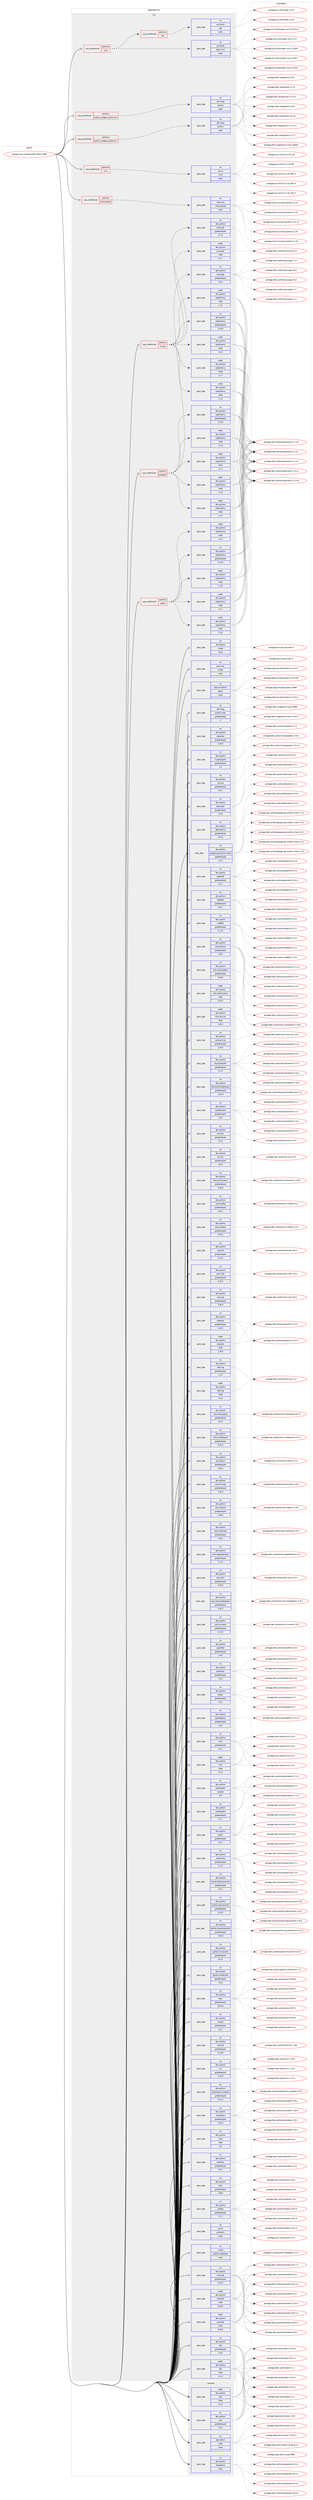 digraph prolog {

# *************
# Graph options
# *************

newrank=true;
concentrate=true;
compound=true;
graph [rankdir=LR,fontname=Helvetica,fontsize=10,ranksep=1.5];#, ranksep=2.5, nodesep=0.2];
edge  [arrowhead=vee];
node  [fontname=Helvetica,fontsize=10];

# **********
# The ebuild
# **********

subgraph cluster_leftcol {
color=gray;
rank=same;
label=<<i>ebuild</i>>;
id [label="portage://sys-cluster/cinder-2019.2.9999", color=red, width=4, href="../sys-cluster/cinder-2019.2.9999.svg"];
}

# ****************
# The dependencies
# ****************

subgraph cluster_midcol {
color=gray;
label=<<i>dependencies</i>>;
subgraph cluster_compile {
fillcolor="#eeeeee";
style=filled;
label=<<i>compile</i>>;
subgraph pack44086 {
dependency56801 [label=<<TABLE BORDER="0" CELLBORDER="1" CELLSPACING="0" CELLPADDING="4" WIDTH="220"><TR><TD ROWSPAN="6" CELLPADDING="30">pack_dep</TD></TR><TR><TD WIDTH="110">no</TD></TR><TR><TD>app-admin</TD></TR><TR><TD>sudo</TD></TR><TR><TD>none</TD></TR><TR><TD></TD></TR></TABLE>>, shape=none, color=blue];
}
id:e -> dependency56801:w [weight=20,style="solid",arrowhead="vee"];
subgraph pack44087 {
dependency56802 [label=<<TABLE BORDER="0" CELLBORDER="1" CELLSPACING="0" CELLPADDING="4" WIDTH="220"><TR><TD ROWSPAN="6" CELLPADDING="30">pack_dep</TD></TR><TR><TD WIDTH="110">no</TD></TR><TR><TD>dev-python</TD></TR><TR><TD>pbr</TD></TR><TR><TD>greaterequal</TD></TR><TR><TD>2.0.0</TD></TR></TABLE>>, shape=none, color=blue];
}
id:e -> dependency56802:w [weight=20,style="solid",arrowhead="vee"];
subgraph pack44088 {
dependency56803 [label=<<TABLE BORDER="0" CELLBORDER="1" CELLSPACING="0" CELLPADDING="4" WIDTH="220"><TR><TD ROWSPAN="6" CELLPADDING="30">pack_dep</TD></TR><TR><TD WIDTH="110">no</TD></TR><TR><TD>dev-python</TD></TR><TR><TD>setuptools</TD></TR><TR><TD>none</TD></TR><TR><TD></TD></TR></TABLE>>, shape=none, color=blue];
}
id:e -> dependency56803:w [weight=20,style="solid",arrowhead="vee"];
subgraph pack44089 {
dependency56804 [label=<<TABLE BORDER="0" CELLBORDER="1" CELLSPACING="0" CELLPADDING="4" WIDTH="220"><TR><TD ROWSPAN="6" CELLPADDING="30">pack_dep</TD></TR><TR><TD WIDTH="110">weak</TD></TR><TR><TD>dev-python</TD></TR><TR><TD>pbr</TD></TR><TR><TD>tilde</TD></TR><TR><TD>2.1.0</TD></TR></TABLE>>, shape=none, color=blue];
}
id:e -> dependency56804:w [weight=20,style="solid",arrowhead="vee"];
}
subgraph cluster_compileandrun {
fillcolor="#eeeeee";
style=filled;
label=<<i>compile and run</i>>;
}
subgraph cluster_run {
fillcolor="#eeeeee";
style=filled;
label=<<i>run</i>>;
subgraph cond11527 {
dependency56805 [label=<<TABLE BORDER="0" CELLBORDER="1" CELLSPACING="0" CELLPADDING="4"><TR><TD ROWSPAN="3" CELLPADDING="10">use_conditional</TD></TR><TR><TD>positive</TD></TR><TR><TD>iscsi</TD></TR></TABLE>>, shape=none, color=red];
subgraph cond11528 {
dependency56806 [label=<<TABLE BORDER="0" CELLBORDER="1" CELLSPACING="0" CELLPADDING="4"><TR><TD ROWSPAN="3" CELLPADDING="10">use_conditional</TD></TR><TR><TD>positive</TD></TR><TR><TD>tgt</TD></TR></TABLE>>, shape=none, color=red];
subgraph pack44090 {
dependency56807 [label=<<TABLE BORDER="0" CELLBORDER="1" CELLSPACING="0" CELLPADDING="4" WIDTH="220"><TR><TD ROWSPAN="6" CELLPADDING="30">pack_dep</TD></TR><TR><TD WIDTH="110">no</TD></TR><TR><TD>sys-block</TD></TR><TR><TD>tgt</TD></TR><TR><TD>none</TD></TR><TR><TD></TD></TR></TABLE>>, shape=none, color=blue];
}
dependency56806:e -> dependency56807:w [weight=20,style="dashed",arrowhead="vee"];
}
dependency56805:e -> dependency56806:w [weight=20,style="dashed",arrowhead="vee"];
subgraph pack44091 {
dependency56808 [label=<<TABLE BORDER="0" CELLBORDER="1" CELLSPACING="0" CELLPADDING="4" WIDTH="220"><TR><TD ROWSPAN="6" CELLPADDING="30">pack_dep</TD></TR><TR><TD WIDTH="110">no</TD></TR><TR><TD>sys-block</TD></TR><TR><TD>open-iscsi</TD></TR><TR><TD>none</TD></TR><TR><TD></TD></TR></TABLE>>, shape=none, color=blue];
}
dependency56805:e -> dependency56808:w [weight=20,style="dashed",arrowhead="vee"];
}
id:e -> dependency56805:w [weight=20,style="solid",arrowhead="odot"];
subgraph cond11529 {
dependency56809 [label=<<TABLE BORDER="0" CELLBORDER="1" CELLSPACING="0" CELLPADDING="4"><TR><TD ROWSPAN="3" CELLPADDING="10">use_conditional</TD></TR><TR><TD>positive</TD></TR><TR><TD>lvm</TD></TR></TABLE>>, shape=none, color=red];
subgraph pack44092 {
dependency56810 [label=<<TABLE BORDER="0" CELLBORDER="1" CELLSPACING="0" CELLPADDING="4" WIDTH="220"><TR><TD ROWSPAN="6" CELLPADDING="30">pack_dep</TD></TR><TR><TD WIDTH="110">no</TD></TR><TR><TD>sys-fs</TD></TR><TR><TD>lvm2</TD></TR><TR><TD>none</TD></TR><TR><TD></TD></TR></TABLE>>, shape=none, color=blue];
}
dependency56809:e -> dependency56810:w [weight=20,style="dashed",arrowhead="vee"];
}
id:e -> dependency56809:w [weight=20,style="solid",arrowhead="odot"];
subgraph cond11530 {
dependency56811 [label=<<TABLE BORDER="0" CELLBORDER="1" CELLSPACING="0" CELLPADDING="4"><TR><TD ROWSPAN="3" CELLPADDING="10">use_conditional</TD></TR><TR><TD>positive</TD></TR><TR><TD>memcached</TD></TR></TABLE>>, shape=none, color=red];
subgraph pack44093 {
dependency56812 [label=<<TABLE BORDER="0" CELLBORDER="1" CELLSPACING="0" CELLPADDING="4" WIDTH="220"><TR><TD ROWSPAN="6" CELLPADDING="30">pack_dep</TD></TR><TR><TD WIDTH="110">no</TD></TR><TR><TD>net-misc</TD></TR><TR><TD>memcached</TD></TR><TR><TD>none</TD></TR><TR><TD></TD></TR></TABLE>>, shape=none, color=blue];
}
dependency56811:e -> dependency56812:w [weight=20,style="dashed",arrowhead="vee"];
}
id:e -> dependency56811:w [weight=20,style="solid",arrowhead="odot"];
subgraph cond11531 {
dependency56813 [label=<<TABLE BORDER="0" CELLBORDER="1" CELLSPACING="0" CELLPADDING="4"><TR><TD ROWSPAN="3" CELLPADDING="10">use_conditional</TD></TR><TR><TD>positive</TD></TR><TR><TD>mysql</TD></TR></TABLE>>, shape=none, color=red];
subgraph pack44094 {
dependency56814 [label=<<TABLE BORDER="0" CELLBORDER="1" CELLSPACING="0" CELLPADDING="4" WIDTH="220"><TR><TD ROWSPAN="6" CELLPADDING="30">pack_dep</TD></TR><TR><TD WIDTH="110">no</TD></TR><TR><TD>dev-python</TD></TR><TR><TD>pymysql</TD></TR><TR><TD>greaterequal</TD></TR><TR><TD>0.7.6</TD></TR></TABLE>>, shape=none, color=blue];
}
dependency56813:e -> dependency56814:w [weight=20,style="dashed",arrowhead="vee"];
subgraph pack44095 {
dependency56815 [label=<<TABLE BORDER="0" CELLBORDER="1" CELLSPACING="0" CELLPADDING="4" WIDTH="220"><TR><TD ROWSPAN="6" CELLPADDING="30">pack_dep</TD></TR><TR><TD WIDTH="110">weak</TD></TR><TR><TD>dev-python</TD></TR><TR><TD>pymysql</TD></TR><TR><TD>tilde</TD></TR><TR><TD>0.7.7</TD></TR></TABLE>>, shape=none, color=blue];
}
dependency56813:e -> dependency56815:w [weight=20,style="dashed",arrowhead="vee"];
subgraph pack44096 {
dependency56816 [label=<<TABLE BORDER="0" CELLBORDER="1" CELLSPACING="0" CELLPADDING="4" WIDTH="220"><TR><TD ROWSPAN="6" CELLPADDING="30">pack_dep</TD></TR><TR><TD WIDTH="110">no</TD></TR><TR><TD>dev-python</TD></TR><TR><TD>sqlalchemy</TD></TR><TR><TD>greaterequal</TD></TR><TR><TD>1.0.10</TD></TR></TABLE>>, shape=none, color=blue];
}
dependency56813:e -> dependency56816:w [weight=20,style="dashed",arrowhead="vee"];
subgraph pack44097 {
dependency56817 [label=<<TABLE BORDER="0" CELLBORDER="1" CELLSPACING="0" CELLPADDING="4" WIDTH="220"><TR><TD ROWSPAN="6" CELLPADDING="30">pack_dep</TD></TR><TR><TD WIDTH="110">weak</TD></TR><TR><TD>dev-python</TD></TR><TR><TD>sqlalchemy</TD></TR><TR><TD>tilde</TD></TR><TR><TD>1.1.5</TD></TR></TABLE>>, shape=none, color=blue];
}
dependency56813:e -> dependency56817:w [weight=20,style="dashed",arrowhead="vee"];
subgraph pack44098 {
dependency56818 [label=<<TABLE BORDER="0" CELLBORDER="1" CELLSPACING="0" CELLPADDING="4" WIDTH="220"><TR><TD ROWSPAN="6" CELLPADDING="30">pack_dep</TD></TR><TR><TD WIDTH="110">weak</TD></TR><TR><TD>dev-python</TD></TR><TR><TD>sqlalchemy</TD></TR><TR><TD>tilde</TD></TR><TR><TD>1.1.6</TD></TR></TABLE>>, shape=none, color=blue];
}
dependency56813:e -> dependency56818:w [weight=20,style="dashed",arrowhead="vee"];
subgraph pack44099 {
dependency56819 [label=<<TABLE BORDER="0" CELLBORDER="1" CELLSPACING="0" CELLPADDING="4" WIDTH="220"><TR><TD ROWSPAN="6" CELLPADDING="30">pack_dep</TD></TR><TR><TD WIDTH="110">weak</TD></TR><TR><TD>dev-python</TD></TR><TR><TD>sqlalchemy</TD></TR><TR><TD>tilde</TD></TR><TR><TD>1.1.7</TD></TR></TABLE>>, shape=none, color=blue];
}
dependency56813:e -> dependency56819:w [weight=20,style="dashed",arrowhead="vee"];
subgraph pack44100 {
dependency56820 [label=<<TABLE BORDER="0" CELLBORDER="1" CELLSPACING="0" CELLPADDING="4" WIDTH="220"><TR><TD ROWSPAN="6" CELLPADDING="30">pack_dep</TD></TR><TR><TD WIDTH="110">weak</TD></TR><TR><TD>dev-python</TD></TR><TR><TD>sqlalchemy</TD></TR><TR><TD>tilde</TD></TR><TR><TD>1.1.8</TD></TR></TABLE>>, shape=none, color=blue];
}
dependency56813:e -> dependency56820:w [weight=20,style="dashed",arrowhead="vee"];
}
id:e -> dependency56813:w [weight=20,style="solid",arrowhead="odot"];
subgraph cond11532 {
dependency56821 [label=<<TABLE BORDER="0" CELLBORDER="1" CELLSPACING="0" CELLPADDING="4"><TR><TD ROWSPAN="3" CELLPADDING="10">use_conditional</TD></TR><TR><TD>positive</TD></TR><TR><TD>postgres</TD></TR></TABLE>>, shape=none, color=red];
subgraph pack44101 {
dependency56822 [label=<<TABLE BORDER="0" CELLBORDER="1" CELLSPACING="0" CELLPADDING="4" WIDTH="220"><TR><TD ROWSPAN="6" CELLPADDING="30">pack_dep</TD></TR><TR><TD WIDTH="110">no</TD></TR><TR><TD>dev-python</TD></TR><TR><TD>psycopg</TD></TR><TR><TD>greaterequal</TD></TR><TR><TD>2.5.0</TD></TR></TABLE>>, shape=none, color=blue];
}
dependency56821:e -> dependency56822:w [weight=20,style="dashed",arrowhead="vee"];
subgraph pack44102 {
dependency56823 [label=<<TABLE BORDER="0" CELLBORDER="1" CELLSPACING="0" CELLPADDING="4" WIDTH="220"><TR><TD ROWSPAN="6" CELLPADDING="30">pack_dep</TD></TR><TR><TD WIDTH="110">no</TD></TR><TR><TD>dev-python</TD></TR><TR><TD>sqlalchemy</TD></TR><TR><TD>greaterequal</TD></TR><TR><TD>1.0.10</TD></TR></TABLE>>, shape=none, color=blue];
}
dependency56821:e -> dependency56823:w [weight=20,style="dashed",arrowhead="vee"];
subgraph pack44103 {
dependency56824 [label=<<TABLE BORDER="0" CELLBORDER="1" CELLSPACING="0" CELLPADDING="4" WIDTH="220"><TR><TD ROWSPAN="6" CELLPADDING="30">pack_dep</TD></TR><TR><TD WIDTH="110">weak</TD></TR><TR><TD>dev-python</TD></TR><TR><TD>sqlalchemy</TD></TR><TR><TD>tilde</TD></TR><TR><TD>1.1.5</TD></TR></TABLE>>, shape=none, color=blue];
}
dependency56821:e -> dependency56824:w [weight=20,style="dashed",arrowhead="vee"];
subgraph pack44104 {
dependency56825 [label=<<TABLE BORDER="0" CELLBORDER="1" CELLSPACING="0" CELLPADDING="4" WIDTH="220"><TR><TD ROWSPAN="6" CELLPADDING="30">pack_dep</TD></TR><TR><TD WIDTH="110">weak</TD></TR><TR><TD>dev-python</TD></TR><TR><TD>sqlalchemy</TD></TR><TR><TD>tilde</TD></TR><TR><TD>1.1.6</TD></TR></TABLE>>, shape=none, color=blue];
}
dependency56821:e -> dependency56825:w [weight=20,style="dashed",arrowhead="vee"];
subgraph pack44105 {
dependency56826 [label=<<TABLE BORDER="0" CELLBORDER="1" CELLSPACING="0" CELLPADDING="4" WIDTH="220"><TR><TD ROWSPAN="6" CELLPADDING="30">pack_dep</TD></TR><TR><TD WIDTH="110">weak</TD></TR><TR><TD>dev-python</TD></TR><TR><TD>sqlalchemy</TD></TR><TR><TD>tilde</TD></TR><TR><TD>1.1.7</TD></TR></TABLE>>, shape=none, color=blue];
}
dependency56821:e -> dependency56826:w [weight=20,style="dashed",arrowhead="vee"];
subgraph pack44106 {
dependency56827 [label=<<TABLE BORDER="0" CELLBORDER="1" CELLSPACING="0" CELLPADDING="4" WIDTH="220"><TR><TD ROWSPAN="6" CELLPADDING="30">pack_dep</TD></TR><TR><TD WIDTH="110">weak</TD></TR><TR><TD>dev-python</TD></TR><TR><TD>sqlalchemy</TD></TR><TR><TD>tilde</TD></TR><TR><TD>1.1.8</TD></TR></TABLE>>, shape=none, color=blue];
}
dependency56821:e -> dependency56827:w [weight=20,style="dashed",arrowhead="vee"];
}
id:e -> dependency56821:w [weight=20,style="solid",arrowhead="odot"];
subgraph cond11533 {
dependency56828 [label=<<TABLE BORDER="0" CELLBORDER="1" CELLSPACING="0" CELLPADDING="4"><TR><TD ROWSPAN="3" CELLPADDING="10">use_conditional</TD></TR><TR><TD>positive</TD></TR><TR><TD>python_targets_python3_6</TD></TR></TABLE>>, shape=none, color=red];
subgraph pack44107 {
dependency56829 [label=<<TABLE BORDER="0" CELLBORDER="1" CELLSPACING="0" CELLPADDING="4" WIDTH="220"><TR><TD ROWSPAN="6" CELLPADDING="30">pack_dep</TD></TR><TR><TD WIDTH="110">no</TD></TR><TR><TD>dev-lang</TD></TR><TR><TD>python</TD></TR><TR><TD>none</TD></TR><TR><TD></TD></TR></TABLE>>, shape=none, color=blue];
}
dependency56828:e -> dependency56829:w [weight=20,style="dashed",arrowhead="vee"];
}
id:e -> dependency56828:w [weight=20,style="solid",arrowhead="odot"];
subgraph cond11534 {
dependency56830 [label=<<TABLE BORDER="0" CELLBORDER="1" CELLSPACING="0" CELLPADDING="4"><TR><TD ROWSPAN="3" CELLPADDING="10">use_conditional</TD></TR><TR><TD>positive</TD></TR><TR><TD>python_targets_python3_7</TD></TR></TABLE>>, shape=none, color=red];
subgraph pack44108 {
dependency56831 [label=<<TABLE BORDER="0" CELLBORDER="1" CELLSPACING="0" CELLPADDING="4" WIDTH="220"><TR><TD ROWSPAN="6" CELLPADDING="30">pack_dep</TD></TR><TR><TD WIDTH="110">no</TD></TR><TR><TD>dev-lang</TD></TR><TR><TD>python</TD></TR><TR><TD>none</TD></TR><TR><TD></TD></TR></TABLE>>, shape=none, color=blue];
}
dependency56830:e -> dependency56831:w [weight=20,style="dashed",arrowhead="vee"];
}
id:e -> dependency56830:w [weight=20,style="solid",arrowhead="odot"];
subgraph cond11535 {
dependency56832 [label=<<TABLE BORDER="0" CELLBORDER="1" CELLSPACING="0" CELLPADDING="4"><TR><TD ROWSPAN="3" CELLPADDING="10">use_conditional</TD></TR><TR><TD>positive</TD></TR><TR><TD>sqlite</TD></TR></TABLE>>, shape=none, color=red];
subgraph pack44109 {
dependency56833 [label=<<TABLE BORDER="0" CELLBORDER="1" CELLSPACING="0" CELLPADDING="4" WIDTH="220"><TR><TD ROWSPAN="6" CELLPADDING="30">pack_dep</TD></TR><TR><TD WIDTH="110">no</TD></TR><TR><TD>dev-python</TD></TR><TR><TD>sqlalchemy</TD></TR><TR><TD>greaterequal</TD></TR><TR><TD>1.0.10</TD></TR></TABLE>>, shape=none, color=blue];
}
dependency56832:e -> dependency56833:w [weight=20,style="dashed",arrowhead="vee"];
subgraph pack44110 {
dependency56834 [label=<<TABLE BORDER="0" CELLBORDER="1" CELLSPACING="0" CELLPADDING="4" WIDTH="220"><TR><TD ROWSPAN="6" CELLPADDING="30">pack_dep</TD></TR><TR><TD WIDTH="110">weak</TD></TR><TR><TD>dev-python</TD></TR><TR><TD>sqlalchemy</TD></TR><TR><TD>tilde</TD></TR><TR><TD>1.1.5</TD></TR></TABLE>>, shape=none, color=blue];
}
dependency56832:e -> dependency56834:w [weight=20,style="dashed",arrowhead="vee"];
subgraph pack44111 {
dependency56835 [label=<<TABLE BORDER="0" CELLBORDER="1" CELLSPACING="0" CELLPADDING="4" WIDTH="220"><TR><TD ROWSPAN="6" CELLPADDING="30">pack_dep</TD></TR><TR><TD WIDTH="110">weak</TD></TR><TR><TD>dev-python</TD></TR><TR><TD>sqlalchemy</TD></TR><TR><TD>tilde</TD></TR><TR><TD>1.1.6</TD></TR></TABLE>>, shape=none, color=blue];
}
dependency56832:e -> dependency56835:w [weight=20,style="dashed",arrowhead="vee"];
subgraph pack44112 {
dependency56836 [label=<<TABLE BORDER="0" CELLBORDER="1" CELLSPACING="0" CELLPADDING="4" WIDTH="220"><TR><TD ROWSPAN="6" CELLPADDING="30">pack_dep</TD></TR><TR><TD WIDTH="110">weak</TD></TR><TR><TD>dev-python</TD></TR><TR><TD>sqlalchemy</TD></TR><TR><TD>tilde</TD></TR><TR><TD>1.1.7</TD></TR></TABLE>>, shape=none, color=blue];
}
dependency56832:e -> dependency56836:w [weight=20,style="dashed",arrowhead="vee"];
subgraph pack44113 {
dependency56837 [label=<<TABLE BORDER="0" CELLBORDER="1" CELLSPACING="0" CELLPADDING="4" WIDTH="220"><TR><TD ROWSPAN="6" CELLPADDING="30">pack_dep</TD></TR><TR><TD WIDTH="110">weak</TD></TR><TR><TD>dev-python</TD></TR><TR><TD>sqlalchemy</TD></TR><TR><TD>tilde</TD></TR><TR><TD>1.1.8</TD></TR></TABLE>>, shape=none, color=blue];
}
dependency56832:e -> dependency56837:w [weight=20,style="dashed",arrowhead="vee"];
}
id:e -> dependency56832:w [weight=20,style="solid",arrowhead="odot"];
subgraph pack44114 {
dependency56838 [label=<<TABLE BORDER="0" CELLBORDER="1" CELLSPACING="0" CELLPADDING="4" WIDTH="220"><TR><TD ROWSPAN="6" CELLPADDING="30">pack_dep</TD></TR><TR><TD WIDTH="110">no</TD></TR><TR><TD>acct-group</TD></TR><TR><TD>cinder</TD></TR><TR><TD>none</TD></TR><TR><TD></TD></TR></TABLE>>, shape=none, color=blue];
}
id:e -> dependency56838:w [weight=20,style="solid",arrowhead="odot"];
subgraph pack44115 {
dependency56839 [label=<<TABLE BORDER="0" CELLBORDER="1" CELLSPACING="0" CELLPADDING="4" WIDTH="220"><TR><TD ROWSPAN="6" CELLPADDING="30">pack_dep</TD></TR><TR><TD WIDTH="110">no</TD></TR><TR><TD>acct-user</TD></TR><TR><TD>cinder</TD></TR><TR><TD>none</TD></TR><TR><TD></TD></TR></TABLE>>, shape=none, color=blue];
}
id:e -> dependency56839:w [weight=20,style="solid",arrowhead="odot"];
subgraph pack44116 {
dependency56840 [label=<<TABLE BORDER="0" CELLBORDER="1" CELLSPACING="0" CELLPADDING="4" WIDTH="220"><TR><TD ROWSPAN="6" CELLPADDING="30">pack_dep</TD></TR><TR><TD WIDTH="110">no</TD></TR><TR><TD>app-emulation</TD></TR><TR><TD>qemu</TD></TR><TR><TD>none</TD></TR><TR><TD></TD></TR></TABLE>>, shape=none, color=blue];
}
id:e -> dependency56840:w [weight=20,style="solid",arrowhead="odot"];
subgraph pack44117 {
dependency56841 [label=<<TABLE BORDER="0" CELLBORDER="1" CELLSPACING="0" CELLPADDING="4" WIDTH="220"><TR><TD ROWSPAN="6" CELLPADDING="30">pack_dep</TD></TR><TR><TD WIDTH="110">no</TD></TR><TR><TD>dev-lang</TD></TR><TR><TD>python-exec</TD></TR><TR><TD>greaterequal</TD></TR><TR><TD>2</TD></TR></TABLE>>, shape=none, color=blue];
}
id:e -> dependency56841:w [weight=20,style="solid",arrowhead="odot"];
subgraph pack44118 {
dependency56842 [label=<<TABLE BORDER="0" CELLBORDER="1" CELLSPACING="0" CELLPADDING="4" WIDTH="220"><TR><TD ROWSPAN="6" CELLPADDING="30">pack_dep</TD></TR><TR><TD WIDTH="110">no</TD></TR><TR><TD>dev-python</TD></TR><TR><TD>castellan</TD></TR><TR><TD>greaterequal</TD></TR><TR><TD>0.16.0</TD></TR></TABLE>>, shape=none, color=blue];
}
id:e -> dependency56842:w [weight=20,style="solid",arrowhead="odot"];
subgraph pack44119 {
dependency56843 [label=<<TABLE BORDER="0" CELLBORDER="1" CELLSPACING="0" CELLPADDING="4" WIDTH="220"><TR><TD ROWSPAN="6" CELLPADDING="30">pack_dep</TD></TR><TR><TD WIDTH="110">no</TD></TR><TR><TD>dev-python</TD></TR><TR><TD>cryptography</TD></TR><TR><TD>greaterequal</TD></TR><TR><TD>2.1</TD></TR></TABLE>>, shape=none, color=blue];
}
id:e -> dependency56843:w [weight=20,style="solid",arrowhead="odot"];
subgraph pack44120 {
dependency56844 [label=<<TABLE BORDER="0" CELLBORDER="1" CELLSPACING="0" CELLPADDING="4" WIDTH="220"><TR><TD ROWSPAN="6" CELLPADDING="30">pack_dep</TD></TR><TR><TD WIDTH="110">no</TD></TR><TR><TD>dev-python</TD></TR><TR><TD>cursive</TD></TR><TR><TD>greaterequal</TD></TR><TR><TD>0.2.1</TD></TR></TABLE>>, shape=none, color=blue];
}
id:e -> dependency56844:w [weight=20,style="solid",arrowhead="odot"];
subgraph pack44121 {
dependency56845 [label=<<TABLE BORDER="0" CELLBORDER="1" CELLSPACING="0" CELLPADDING="4" WIDTH="220"><TR><TD ROWSPAN="6" CELLPADDING="30">pack_dep</TD></TR><TR><TD WIDTH="110">no</TD></TR><TR><TD>dev-python</TD></TR><TR><TD>decorator</TD></TR><TR><TD>greaterequal</TD></TR><TR><TD>3.4.0</TD></TR></TABLE>>, shape=none, color=blue];
}
id:e -> dependency56845:w [weight=20,style="solid",arrowhead="odot"];
subgraph pack44122 {
dependency56846 [label=<<TABLE BORDER="0" CELLBORDER="1" CELLSPACING="0" CELLPADDING="4" WIDTH="220"><TR><TD ROWSPAN="6" CELLPADDING="30">pack_dep</TD></TR><TR><TD WIDTH="110">no</TD></TR><TR><TD>dev-python</TD></TR><TR><TD>defusedxml</TD></TR><TR><TD>greaterequal</TD></TR><TR><TD>0.5.0</TD></TR></TABLE>>, shape=none, color=blue];
}
id:e -> dependency56846:w [weight=20,style="solid",arrowhead="odot"];
subgraph pack44123 {
dependency56847 [label=<<TABLE BORDER="0" CELLBORDER="1" CELLSPACING="0" CELLPADDING="4" WIDTH="220"><TR><TD ROWSPAN="6" CELLPADDING="30">pack_dep</TD></TR><TR><TD WIDTH="110">no</TD></TR><TR><TD>dev-python</TD></TR><TR><TD>eventlet</TD></TR><TR><TD>greaterequal</TD></TR><TR><TD>0.22.0</TD></TR></TABLE>>, shape=none, color=blue];
}
id:e -> dependency56847:w [weight=20,style="solid",arrowhead="odot"];
subgraph pack44124 {
dependency56848 [label=<<TABLE BORDER="0" CELLBORDER="1" CELLSPACING="0" CELLPADDING="4" WIDTH="220"><TR><TD ROWSPAN="6" CELLPADDING="30">pack_dep</TD></TR><TR><TD WIDTH="110">no</TD></TR><TR><TD>dev-python</TD></TR><TR><TD>google-api-python-client</TD></TR><TR><TD>greaterequal</TD></TR><TR><TD>1.4.2</TD></TR></TABLE>>, shape=none, color=blue];
}
id:e -> dependency56848:w [weight=20,style="solid",arrowhead="odot"];
subgraph pack44125 {
dependency56849 [label=<<TABLE BORDER="0" CELLBORDER="1" CELLSPACING="0" CELLPADDING="4" WIDTH="220"><TR><TD ROWSPAN="6" CELLPADDING="30">pack_dep</TD></TR><TR><TD WIDTH="110">no</TD></TR><TR><TD>dev-python</TD></TR><TR><TD>greenlet</TD></TR><TR><TD>greaterequal</TD></TR><TR><TD>0.4.1</TD></TR></TABLE>>, shape=none, color=blue];
}
id:e -> dependency56849:w [weight=20,style="solid",arrowhead="odot"];
subgraph pack44126 {
dependency56850 [label=<<TABLE BORDER="0" CELLBORDER="1" CELLSPACING="0" CELLPADDING="4" WIDTH="220"><TR><TD ROWSPAN="6" CELLPADDING="30">pack_dep</TD></TR><TR><TD WIDTH="110">no</TD></TR><TR><TD>dev-python</TD></TR><TR><TD>httplib2</TD></TR><TR><TD>greaterequal</TD></TR><TR><TD>0.9.1</TD></TR></TABLE>>, shape=none, color=blue];
}
id:e -> dependency56850:w [weight=20,style="solid",arrowhead="odot"];
subgraph pack44127 {
dependency56851 [label=<<TABLE BORDER="0" CELLBORDER="1" CELLSPACING="0" CELLPADDING="4" WIDTH="220"><TR><TD ROWSPAN="6" CELLPADDING="30">pack_dep</TD></TR><TR><TD WIDTH="110">no</TD></TR><TR><TD>dev-python</TD></TR><TR><TD>iso8601</TD></TR><TR><TD>greaterequal</TD></TR><TR><TD>0.1.11</TD></TR></TABLE>>, shape=none, color=blue];
}
id:e -> dependency56851:w [weight=20,style="solid",arrowhead="odot"];
subgraph pack44128 {
dependency56852 [label=<<TABLE BORDER="0" CELLBORDER="1" CELLSPACING="0" CELLPADDING="4" WIDTH="220"><TR><TD ROWSPAN="6" CELLPADDING="30">pack_dep</TD></TR><TR><TD WIDTH="110">no</TD></TR><TR><TD>dev-python</TD></TR><TR><TD>jsonschema</TD></TR><TR><TD>greaterequal</TD></TR><TR><TD>2.6.0</TD></TR></TABLE>>, shape=none, color=blue];
}
id:e -> dependency56852:w [weight=20,style="solid",arrowhead="odot"];
subgraph pack44129 {
dependency56853 [label=<<TABLE BORDER="0" CELLBORDER="1" CELLSPACING="0" CELLPADDING="4" WIDTH="220"><TR><TD ROWSPAN="6" CELLPADDING="30">pack_dep</TD></TR><TR><TD WIDTH="110">no</TD></TR><TR><TD>dev-python</TD></TR><TR><TD>keystoneauth</TD></TR><TR><TD>greaterequal</TD></TR><TR><TD>3.7.0</TD></TR></TABLE>>, shape=none, color=blue];
}
id:e -> dependency56853:w [weight=20,style="solid",arrowhead="odot"];
subgraph pack44130 {
dependency56854 [label=<<TABLE BORDER="0" CELLBORDER="1" CELLSPACING="0" CELLPADDING="4" WIDTH="220"><TR><TD ROWSPAN="6" CELLPADDING="30">pack_dep</TD></TR><TR><TD WIDTH="110">no</TD></TR><TR><TD>dev-python</TD></TR><TR><TD>keystonemiddleware</TD></TR><TR><TD>greaterequal</TD></TR><TR><TD>4.21.0</TD></TR></TABLE>>, shape=none, color=blue];
}
id:e -> dependency56854:w [weight=20,style="solid",arrowhead="odot"];
subgraph pack44131 {
dependency56855 [label=<<TABLE BORDER="0" CELLBORDER="1" CELLSPACING="0" CELLPADDING="4" WIDTH="220"><TR><TD ROWSPAN="6" CELLPADDING="30">pack_dep</TD></TR><TR><TD WIDTH="110">no</TD></TR><TR><TD>dev-python</TD></TR><TR><TD>lxml</TD></TR><TR><TD>greaterequal</TD></TR><TR><TD>3.4.1</TD></TR></TABLE>>, shape=none, color=blue];
}
id:e -> dependency56855:w [weight=20,style="solid",arrowhead="odot"];
subgraph pack44132 {
dependency56856 [label=<<TABLE BORDER="0" CELLBORDER="1" CELLSPACING="0" CELLPADDING="4" WIDTH="220"><TR><TD ROWSPAN="6" CELLPADDING="30">pack_dep</TD></TR><TR><TD WIDTH="110">no</TD></TR><TR><TD>dev-python</TD></TR><TR><TD>oauth2client</TD></TR><TR><TD>greaterequal</TD></TR><TR><TD>1.5.0</TD></TR></TABLE>>, shape=none, color=blue];
}
id:e -> dependency56856:w [weight=20,style="solid",arrowhead="odot"];
subgraph pack44133 {
dependency56857 [label=<<TABLE BORDER="0" CELLBORDER="1" CELLSPACING="0" CELLPADDING="4" WIDTH="220"><TR><TD ROWSPAN="6" CELLPADDING="30">pack_dep</TD></TR><TR><TD WIDTH="110">no</TD></TR><TR><TD>dev-python</TD></TR><TR><TD>os-brick</TD></TR><TR><TD>greaterequal</TD></TR><TR><TD>2.2.0</TD></TR></TABLE>>, shape=none, color=blue];
}
id:e -> dependency56857:w [weight=20,style="solid",arrowhead="odot"];
subgraph pack44134 {
dependency56858 [label=<<TABLE BORDER="0" CELLBORDER="1" CELLSPACING="0" CELLPADDING="4" WIDTH="220"><TR><TD ROWSPAN="6" CELLPADDING="30">pack_dep</TD></TR><TR><TD WIDTH="110">no</TD></TR><TR><TD>dev-python</TD></TR><TR><TD>os-win</TD></TR><TR><TD>greaterequal</TD></TR><TR><TD>3.0.0</TD></TR></TABLE>>, shape=none, color=blue];
}
id:e -> dependency56858:w [weight=20,style="solid",arrowhead="odot"];
subgraph pack44135 {
dependency56859 [label=<<TABLE BORDER="0" CELLBORDER="1" CELLSPACING="0" CELLPADDING="4" WIDTH="220"><TR><TD ROWSPAN="6" CELLPADDING="30">pack_dep</TD></TR><TR><TD WIDTH="110">no</TD></TR><TR><TD>dev-python</TD></TR><TR><TD>oslo-concurrency</TD></TR><TR><TD>greaterequal</TD></TR><TR><TD>3.26.0</TD></TR></TABLE>>, shape=none, color=blue];
}
id:e -> dependency56859:w [weight=20,style="solid",arrowhead="odot"];
subgraph pack44136 {
dependency56860 [label=<<TABLE BORDER="0" CELLBORDER="1" CELLSPACING="0" CELLPADDING="4" WIDTH="220"><TR><TD ROWSPAN="6" CELLPADDING="30">pack_dep</TD></TR><TR><TD WIDTH="110">no</TD></TR><TR><TD>dev-python</TD></TR><TR><TD>oslo-config</TD></TR><TR><TD>greaterequal</TD></TR><TR><TD>5.2.0</TD></TR></TABLE>>, shape=none, color=blue];
}
id:e -> dependency56860:w [weight=20,style="solid",arrowhead="odot"];
subgraph pack44137 {
dependency56861 [label=<<TABLE BORDER="0" CELLBORDER="1" CELLSPACING="0" CELLPADDING="4" WIDTH="220"><TR><TD ROWSPAN="6" CELLPADDING="30">pack_dep</TD></TR><TR><TD WIDTH="110">no</TD></TR><TR><TD>dev-python</TD></TR><TR><TD>oslo-context</TD></TR><TR><TD>greaterequal</TD></TR><TR><TD>2.19.2</TD></TR></TABLE>>, shape=none, color=blue];
}
id:e -> dependency56861:w [weight=20,style="solid",arrowhead="odot"];
subgraph pack44138 {
dependency56862 [label=<<TABLE BORDER="0" CELLBORDER="1" CELLSPACING="0" CELLPADDING="4" WIDTH="220"><TR><TD ROWSPAN="6" CELLPADDING="30">pack_dep</TD></TR><TR><TD WIDTH="110">no</TD></TR><TR><TD>dev-python</TD></TR><TR><TD>oslo-db</TD></TR><TR><TD>greaterequal</TD></TR><TR><TD>4.27.0</TD></TR></TABLE>>, shape=none, color=blue];
}
id:e -> dependency56862:w [weight=20,style="solid",arrowhead="odot"];
subgraph pack44139 {
dependency56863 [label=<<TABLE BORDER="0" CELLBORDER="1" CELLSPACING="0" CELLPADDING="4" WIDTH="220"><TR><TD ROWSPAN="6" CELLPADDING="30">pack_dep</TD></TR><TR><TD WIDTH="110">no</TD></TR><TR><TD>dev-python</TD></TR><TR><TD>oslo-i18n</TD></TR><TR><TD>greaterequal</TD></TR><TR><TD>3.15.3</TD></TR></TABLE>>, shape=none, color=blue];
}
id:e -> dependency56863:w [weight=20,style="solid",arrowhead="odot"];
subgraph pack44140 {
dependency56864 [label=<<TABLE BORDER="0" CELLBORDER="1" CELLSPACING="0" CELLPADDING="4" WIDTH="220"><TR><TD ROWSPAN="6" CELLPADDING="30">pack_dep</TD></TR><TR><TD WIDTH="110">no</TD></TR><TR><TD>dev-python</TD></TR><TR><TD>oslo-log</TD></TR><TR><TD>greaterequal</TD></TR><TR><TD>3.36.0</TD></TR></TABLE>>, shape=none, color=blue];
}
id:e -> dependency56864:w [weight=20,style="solid",arrowhead="odot"];
subgraph pack44141 {
dependency56865 [label=<<TABLE BORDER="0" CELLBORDER="1" CELLSPACING="0" CELLPADDING="4" WIDTH="220"><TR><TD ROWSPAN="6" CELLPADDING="30">pack_dep</TD></TR><TR><TD WIDTH="110">no</TD></TR><TR><TD>dev-python</TD></TR><TR><TD>oslo-messaging</TD></TR><TR><TD>greaterequal</TD></TR><TR><TD>6.4.0</TD></TR></TABLE>>, shape=none, color=blue];
}
id:e -> dependency56865:w [weight=20,style="solid",arrowhead="odot"];
subgraph pack44142 {
dependency56866 [label=<<TABLE BORDER="0" CELLBORDER="1" CELLSPACING="0" CELLPADDING="4" WIDTH="220"><TR><TD ROWSPAN="6" CELLPADDING="30">pack_dep</TD></TR><TR><TD WIDTH="110">no</TD></TR><TR><TD>dev-python</TD></TR><TR><TD>oslo-middleware</TD></TR><TR><TD>greaterequal</TD></TR><TR><TD>3.31.0</TD></TR></TABLE>>, shape=none, color=blue];
}
id:e -> dependency56866:w [weight=20,style="solid",arrowhead="odot"];
subgraph pack44143 {
dependency56867 [label=<<TABLE BORDER="0" CELLBORDER="1" CELLSPACING="0" CELLPADDING="4" WIDTH="220"><TR><TD ROWSPAN="6" CELLPADDING="30">pack_dep</TD></TR><TR><TD WIDTH="110">no</TD></TR><TR><TD>dev-python</TD></TR><TR><TD>oslo-policy</TD></TR><TR><TD>greaterequal</TD></TR><TR><TD>1.44.1</TD></TR></TABLE>>, shape=none, color=blue];
}
id:e -> dependency56867:w [weight=20,style="solid",arrowhead="odot"];
subgraph pack44144 {
dependency56868 [label=<<TABLE BORDER="0" CELLBORDER="1" CELLSPACING="0" CELLPADDING="4" WIDTH="220"><TR><TD ROWSPAN="6" CELLPADDING="30">pack_dep</TD></TR><TR><TD WIDTH="110">no</TD></TR><TR><TD>dev-python</TD></TR><TR><TD>oslo-privsep</TD></TR><TR><TD>greaterequal</TD></TR><TR><TD>1.32.0</TD></TR></TABLE>>, shape=none, color=blue];
}
id:e -> dependency56868:w [weight=20,style="solid",arrowhead="odot"];
subgraph pack44145 {
dependency56869 [label=<<TABLE BORDER="0" CELLBORDER="1" CELLSPACING="0" CELLPADDING="4" WIDTH="220"><TR><TD ROWSPAN="6" CELLPADDING="30">pack_dep</TD></TR><TR><TD WIDTH="110">no</TD></TR><TR><TD>dev-python</TD></TR><TR><TD>oslo-reports</TD></TR><TR><TD>greaterequal</TD></TR><TR><TD>1.18.0</TD></TR></TABLE>>, shape=none, color=blue];
}
id:e -> dependency56869:w [weight=20,style="solid",arrowhead="odot"];
subgraph pack44146 {
dependency56870 [label=<<TABLE BORDER="0" CELLBORDER="1" CELLSPACING="0" CELLPADDING="4" WIDTH="220"><TR><TD ROWSPAN="6" CELLPADDING="30">pack_dep</TD></TR><TR><TD WIDTH="110">no</TD></TR><TR><TD>dev-python</TD></TR><TR><TD>oslo-rootwrap</TD></TR><TR><TD>greaterequal</TD></TR><TR><TD>5.8.0</TD></TR></TABLE>>, shape=none, color=blue];
}
id:e -> dependency56870:w [weight=20,style="solid",arrowhead="odot"];
subgraph pack44147 {
dependency56871 [label=<<TABLE BORDER="0" CELLBORDER="1" CELLSPACING="0" CELLPADDING="4" WIDTH="220"><TR><TD ROWSPAN="6" CELLPADDING="30">pack_dep</TD></TR><TR><TD WIDTH="110">no</TD></TR><TR><TD>dev-python</TD></TR><TR><TD>oslo-serialization</TD></TR><TR><TD>greaterequal</TD></TR><TR><TD>2.18.0</TD></TR></TABLE>>, shape=none, color=blue];
}
id:e -> dependency56871:w [weight=20,style="solid",arrowhead="odot"];
subgraph pack44148 {
dependency56872 [label=<<TABLE BORDER="0" CELLBORDER="1" CELLSPACING="0" CELLPADDING="4" WIDTH="220"><TR><TD ROWSPAN="6" CELLPADDING="30">pack_dep</TD></TR><TR><TD WIDTH="110">no</TD></TR><TR><TD>dev-python</TD></TR><TR><TD>oslo-service</TD></TR><TR><TD>greaterequal</TD></TR><TR><TD>1.24.0</TD></TR></TABLE>>, shape=none, color=blue];
}
id:e -> dependency56872:w [weight=20,style="solid",arrowhead="odot"];
subgraph pack44149 {
dependency56873 [label=<<TABLE BORDER="0" CELLBORDER="1" CELLSPACING="0" CELLPADDING="4" WIDTH="220"><TR><TD ROWSPAN="6" CELLPADDING="30">pack_dep</TD></TR><TR><TD WIDTH="110">no</TD></TR><TR><TD>dev-python</TD></TR><TR><TD>oslo-upgradecheck</TD></TR><TR><TD>greaterequal</TD></TR><TR><TD>0.1.0</TD></TR></TABLE>>, shape=none, color=blue];
}
id:e -> dependency56873:w [weight=20,style="solid",arrowhead="odot"];
subgraph pack44150 {
dependency56874 [label=<<TABLE BORDER="0" CELLBORDER="1" CELLSPACING="0" CELLPADDING="4" WIDTH="220"><TR><TD ROWSPAN="6" CELLPADDING="30">pack_dep</TD></TR><TR><TD WIDTH="110">no</TD></TR><TR><TD>dev-python</TD></TR><TR><TD>oslo-utils</TD></TR><TR><TD>greaterequal</TD></TR><TR><TD>3.34.0</TD></TR></TABLE>>, shape=none, color=blue];
}
id:e -> dependency56874:w [weight=20,style="solid",arrowhead="odot"];
subgraph pack44151 {
dependency56875 [label=<<TABLE BORDER="0" CELLBORDER="1" CELLSPACING="0" CELLPADDING="4" WIDTH="220"><TR><TD ROWSPAN="6" CELLPADDING="30">pack_dep</TD></TR><TR><TD WIDTH="110">no</TD></TR><TR><TD>dev-python</TD></TR><TR><TD>oslo-versionedobjects</TD></TR><TR><TD>greaterequal</TD></TR><TR><TD>1.31.2</TD></TR></TABLE>>, shape=none, color=blue];
}
id:e -> dependency56875:w [weight=20,style="solid",arrowhead="odot"];
subgraph pack44152 {
dependency56876 [label=<<TABLE BORDER="0" CELLBORDER="1" CELLSPACING="0" CELLPADDING="4" WIDTH="220"><TR><TD ROWSPAN="6" CELLPADDING="30">pack_dep</TD></TR><TR><TD WIDTH="110">no</TD></TR><TR><TD>dev-python</TD></TR><TR><TD>oslo-vmware</TD></TR><TR><TD>greaterequal</TD></TR><TR><TD>2.17.0</TD></TR></TABLE>>, shape=none, color=blue];
}
id:e -> dependency56876:w [weight=20,style="solid",arrowhead="odot"];
subgraph pack44153 {
dependency56877 [label=<<TABLE BORDER="0" CELLBORDER="1" CELLSPACING="0" CELLPADDING="4" WIDTH="220"><TR><TD ROWSPAN="6" CELLPADDING="30">pack_dep</TD></TR><TR><TD WIDTH="110">no</TD></TR><TR><TD>dev-python</TD></TR><TR><TD>osprofiler</TD></TR><TR><TD>greaterequal</TD></TR><TR><TD>1.4.0</TD></TR></TABLE>>, shape=none, color=blue];
}
id:e -> dependency56877:w [weight=20,style="solid",arrowhead="odot"];
subgraph pack44154 {
dependency56878 [label=<<TABLE BORDER="0" CELLBORDER="1" CELLSPACING="0" CELLPADDING="4" WIDTH="220"><TR><TD ROWSPAN="6" CELLPADDING="30">pack_dep</TD></TR><TR><TD WIDTH="110">no</TD></TR><TR><TD>dev-python</TD></TR><TR><TD>paramiko</TD></TR><TR><TD>greaterequal</TD></TR><TR><TD>2.0.0</TD></TR></TABLE>>, shape=none, color=blue];
}
id:e -> dependency56878:w [weight=20,style="solid",arrowhead="odot"];
subgraph pack44155 {
dependency56879 [label=<<TABLE BORDER="0" CELLBORDER="1" CELLSPACING="0" CELLPADDING="4" WIDTH="220"><TR><TD ROWSPAN="6" CELLPADDING="30">pack_dep</TD></TR><TR><TD WIDTH="110">no</TD></TR><TR><TD>dev-python</TD></TR><TR><TD>paste</TD></TR><TR><TD>greaterequal</TD></TR><TR><TD>2.0.2</TD></TR></TABLE>>, shape=none, color=blue];
}
id:e -> dependency56879:w [weight=20,style="solid",arrowhead="odot"];
subgraph pack44156 {
dependency56880 [label=<<TABLE BORDER="0" CELLBORDER="1" CELLSPACING="0" CELLPADDING="4" WIDTH="220"><TR><TD ROWSPAN="6" CELLPADDING="30">pack_dep</TD></TR><TR><TD WIDTH="110">no</TD></TR><TR><TD>dev-python</TD></TR><TR><TD>pastedeploy</TD></TR><TR><TD>greaterequal</TD></TR><TR><TD>1.5.0</TD></TR></TABLE>>, shape=none, color=blue];
}
id:e -> dependency56880:w [weight=20,style="solid",arrowhead="odot"];
subgraph pack44157 {
dependency56881 [label=<<TABLE BORDER="0" CELLBORDER="1" CELLSPACING="0" CELLPADDING="4" WIDTH="220"><TR><TD ROWSPAN="6" CELLPADDING="30">pack_dep</TD></TR><TR><TD WIDTH="110">no</TD></TR><TR><TD>dev-python</TD></TR><TR><TD>pbr</TD></TR><TR><TD>greaterequal</TD></TR><TR><TD>2.0.0</TD></TR></TABLE>>, shape=none, color=blue];
}
id:e -> dependency56881:w [weight=20,style="solid",arrowhead="odot"];
subgraph pack44158 {
dependency56882 [label=<<TABLE BORDER="0" CELLBORDER="1" CELLSPACING="0" CELLPADDING="4" WIDTH="220"><TR><TD ROWSPAN="6" CELLPADDING="30">pack_dep</TD></TR><TR><TD WIDTH="110">no</TD></TR><TR><TD>dev-python</TD></TR><TR><TD>prettytable</TD></TR><TR><TD>greaterequal</TD></TR><TR><TD>0.7.1</TD></TR></TABLE>>, shape=none, color=blue];
}
id:e -> dependency56882:w [weight=20,style="solid",arrowhead="odot"];
subgraph pack44159 {
dependency56883 [label=<<TABLE BORDER="0" CELLBORDER="1" CELLSPACING="0" CELLPADDING="4" WIDTH="220"><TR><TD ROWSPAN="6" CELLPADDING="30">pack_dep</TD></TR><TR><TD WIDTH="110">no</TD></TR><TR><TD>dev-python</TD></TR><TR><TD>prettytable</TD></TR><TR><TD>smaller</TD></TR><TR><TD>0.8</TD></TR></TABLE>>, shape=none, color=blue];
}
id:e -> dependency56883:w [weight=20,style="solid",arrowhead="odot"];
subgraph pack44160 {
dependency56884 [label=<<TABLE BORDER="0" CELLBORDER="1" CELLSPACING="0" CELLPADDING="4" WIDTH="220"><TR><TD ROWSPAN="6" CELLPADDING="30">pack_dep</TD></TR><TR><TD WIDTH="110">no</TD></TR><TR><TD>dev-python</TD></TR><TR><TD>psutil</TD></TR><TR><TD>greaterequal</TD></TR><TR><TD>3.2.2</TD></TR></TABLE>>, shape=none, color=blue];
}
id:e -> dependency56884:w [weight=20,style="solid",arrowhead="odot"];
subgraph pack44161 {
dependency56885 [label=<<TABLE BORDER="0" CELLBORDER="1" CELLSPACING="0" CELLPADDING="4" WIDTH="220"><TR><TD ROWSPAN="6" CELLPADDING="30">pack_dep</TD></TR><TR><TD WIDTH="110">no</TD></TR><TR><TD>dev-python</TD></TR><TR><TD>pyparsing</TD></TR><TR><TD>greaterequal</TD></TR><TR><TD>2.1.0</TD></TR></TABLE>>, shape=none, color=blue];
}
id:e -> dependency56885:w [weight=20,style="solid",arrowhead="odot"];
subgraph pack44162 {
dependency56886 [label=<<TABLE BORDER="0" CELLBORDER="1" CELLSPACING="0" CELLPADDING="4" WIDTH="220"><TR><TD ROWSPAN="6" CELLPADDING="30">pack_dep</TD></TR><TR><TD WIDTH="110">no</TD></TR><TR><TD>dev-python</TD></TR><TR><TD>python-barbicanclient</TD></TR><TR><TD>greaterequal</TD></TR><TR><TD>4.5.2</TD></TR></TABLE>>, shape=none, color=blue];
}
id:e -> dependency56886:w [weight=20,style="solid",arrowhead="odot"];
subgraph pack44163 {
dependency56887 [label=<<TABLE BORDER="0" CELLBORDER="1" CELLSPACING="0" CELLPADDING="4" WIDTH="220"><TR><TD ROWSPAN="6" CELLPADDING="30">pack_dep</TD></TR><TR><TD WIDTH="110">no</TD></TR><TR><TD>dev-python</TD></TR><TR><TD>python-glanceclient</TD></TR><TR><TD>greaterequal</TD></TR><TR><TD>2.15.0</TD></TR></TABLE>>, shape=none, color=blue];
}
id:e -> dependency56887:w [weight=20,style="solid",arrowhead="odot"];
subgraph pack44164 {
dependency56888 [label=<<TABLE BORDER="0" CELLBORDER="1" CELLSPACING="0" CELLPADDING="4" WIDTH="220"><TR><TD ROWSPAN="6" CELLPADDING="30">pack_dep</TD></TR><TR><TD WIDTH="110">no</TD></TR><TR><TD>dev-python</TD></TR><TR><TD>python-keystoneclient</TD></TR><TR><TD>greaterequal</TD></TR><TR><TD>3.15.0</TD></TR></TABLE>>, shape=none, color=blue];
}
id:e -> dependency56888:w [weight=20,style="solid",arrowhead="odot"];
subgraph pack44165 {
dependency56889 [label=<<TABLE BORDER="0" CELLBORDER="1" CELLSPACING="0" CELLPADDING="4" WIDTH="220"><TR><TD ROWSPAN="6" CELLPADDING="30">pack_dep</TD></TR><TR><TD WIDTH="110">no</TD></TR><TR><TD>dev-python</TD></TR><TR><TD>python-novaclient</TD></TR><TR><TD>greaterequal</TD></TR><TR><TD>9.1.0</TD></TR></TABLE>>, shape=none, color=blue];
}
id:e -> dependency56889:w [weight=20,style="solid",arrowhead="odot"];
subgraph pack44166 {
dependency56890 [label=<<TABLE BORDER="0" CELLBORDER="1" CELLSPACING="0" CELLPADDING="4" WIDTH="220"><TR><TD ROWSPAN="6" CELLPADDING="30">pack_dep</TD></TR><TR><TD WIDTH="110">no</TD></TR><TR><TD>dev-python</TD></TR><TR><TD>python-swiftclient</TD></TR><TR><TD>greaterequal</TD></TR><TR><TD>3.2.0</TD></TR></TABLE>>, shape=none, color=blue];
}
id:e -> dependency56890:w [weight=20,style="solid",arrowhead="odot"];
subgraph pack44167 {
dependency56891 [label=<<TABLE BORDER="0" CELLBORDER="1" CELLSPACING="0" CELLPADDING="4" WIDTH="220"><TR><TD ROWSPAN="6" CELLPADDING="30">pack_dep</TD></TR><TR><TD WIDTH="110">no</TD></TR><TR><TD>dev-python</TD></TR><TR><TD>pytz</TD></TR><TR><TD>greaterequal</TD></TR><TR><TD>2013.6</TD></TR></TABLE>>, shape=none, color=blue];
}
id:e -> dependency56891:w [weight=20,style="solid",arrowhead="odot"];
subgraph pack44168 {
dependency56892 [label=<<TABLE BORDER="0" CELLBORDER="1" CELLSPACING="0" CELLPADDING="4" WIDTH="220"><TR><TD ROWSPAN="6" CELLPADDING="30">pack_dep</TD></TR><TR><TD WIDTH="110">no</TD></TR><TR><TD>dev-python</TD></TR><TR><TD>requests</TD></TR><TR><TD>greaterequal</TD></TR><TR><TD>2.14.2</TD></TR></TABLE>>, shape=none, color=blue];
}
id:e -> dependency56892:w [weight=20,style="solid",arrowhead="odot"];
subgraph pack44169 {
dependency56893 [label=<<TABLE BORDER="0" CELLBORDER="1" CELLSPACING="0" CELLPADDING="4" WIDTH="220"><TR><TD ROWSPAN="6" CELLPADDING="30">pack_dep</TD></TR><TR><TD WIDTH="110">no</TD></TR><TR><TD>dev-python</TD></TR><TR><TD>retrying</TD></TR><TR><TD>greaterequal</TD></TR><TR><TD>1.2.3</TD></TR></TABLE>>, shape=none, color=blue];
}
id:e -> dependency56893:w [weight=20,style="solid",arrowhead="odot"];
subgraph pack44170 {
dependency56894 [label=<<TABLE BORDER="0" CELLBORDER="1" CELLSPACING="0" CELLPADDING="4" WIDTH="220"><TR><TD ROWSPAN="6" CELLPADDING="30">pack_dep</TD></TR><TR><TD WIDTH="110">no</TD></TR><TR><TD>dev-python</TD></TR><TR><TD>routes</TD></TR><TR><TD>greaterequal</TD></TR><TR><TD>2.3.1</TD></TR></TABLE>>, shape=none, color=blue];
}
id:e -> dependency56894:w [weight=20,style="solid",arrowhead="odot"];
subgraph pack44171 {
dependency56895 [label=<<TABLE BORDER="0" CELLBORDER="1" CELLSPACING="0" CELLPADDING="4" WIDTH="220"><TR><TD ROWSPAN="6" CELLPADDING="30">pack_dep</TD></TR><TR><TD WIDTH="110">no</TD></TR><TR><TD>dev-python</TD></TR><TR><TD>rtslib-fb</TD></TR><TR><TD>greaterequal</TD></TR><TR><TD>2.1.65</TD></TR></TABLE>>, shape=none, color=blue];
}
id:e -> dependency56895:w [weight=20,style="solid",arrowhead="odot"];
subgraph pack44172 {
dependency56896 [label=<<TABLE BORDER="0" CELLBORDER="1" CELLSPACING="0" CELLPADDING="4" WIDTH="220"><TR><TD ROWSPAN="6" CELLPADDING="30">pack_dep</TD></TR><TR><TD WIDTH="110">no</TD></TR><TR><TD>dev-python</TD></TR><TR><TD>six</TD></TR><TR><TD>greaterequal</TD></TR><TR><TD>1.10.0</TD></TR></TABLE>>, shape=none, color=blue];
}
id:e -> dependency56896:w [weight=20,style="solid",arrowhead="odot"];
subgraph pack44173 {
dependency56897 [label=<<TABLE BORDER="0" CELLBORDER="1" CELLSPACING="0" CELLPADDING="4" WIDTH="220"><TR><TD ROWSPAN="6" CELLPADDING="30">pack_dep</TD></TR><TR><TD WIDTH="110">no</TD></TR><TR><TD>dev-python</TD></TR><TR><TD>sqlalchemy-migrate</TD></TR><TR><TD>greaterequal</TD></TR><TR><TD>0.11.0</TD></TR></TABLE>>, shape=none, color=blue];
}
id:e -> dependency56897:w [weight=20,style="solid",arrowhead="odot"];
subgraph pack44174 {
dependency56898 [label=<<TABLE BORDER="0" CELLBORDER="1" CELLSPACING="0" CELLPADDING="4" WIDTH="220"><TR><TD ROWSPAN="6" CELLPADDING="30">pack_dep</TD></TR><TR><TD WIDTH="110">no</TD></TR><TR><TD>dev-python</TD></TR><TR><TD>stevedore</TD></TR><TR><TD>greaterequal</TD></TR><TR><TD>1.20.0</TD></TR></TABLE>>, shape=none, color=blue];
}
id:e -> dependency56898:w [weight=20,style="solid",arrowhead="odot"];
subgraph pack44175 {
dependency56899 [label=<<TABLE BORDER="0" CELLBORDER="1" CELLSPACING="0" CELLPADDING="4" WIDTH="220"><TR><TD ROWSPAN="6" CELLPADDING="30">pack_dep</TD></TR><TR><TD WIDTH="110">no</TD></TR><TR><TD>dev-python</TD></TR><TR><TD>suds</TD></TR><TR><TD>tilde</TD></TR><TR><TD>0.6</TD></TR></TABLE>>, shape=none, color=blue];
}
id:e -> dependency56899:w [weight=20,style="solid",arrowhead="odot"];
subgraph pack44176 {
dependency56900 [label=<<TABLE BORDER="0" CELLBORDER="1" CELLSPACING="0" CELLPADDING="4" WIDTH="220"><TR><TD ROWSPAN="6" CELLPADDING="30">pack_dep</TD></TR><TR><TD WIDTH="110">no</TD></TR><TR><TD>dev-python</TD></TR><TR><TD>taskflow</TD></TR><TR><TD>greaterequal</TD></TR><TR><TD>3.2.0</TD></TR></TABLE>>, shape=none, color=blue];
}
id:e -> dependency56900:w [weight=20,style="solid",arrowhead="odot"];
subgraph pack44177 {
dependency56901 [label=<<TABLE BORDER="0" CELLBORDER="1" CELLSPACING="0" CELLPADDING="4" WIDTH="220"><TR><TD ROWSPAN="6" CELLPADDING="30">pack_dep</TD></TR><TR><TD WIDTH="110">no</TD></TR><TR><TD>dev-python</TD></TR><TR><TD>tooz</TD></TR><TR><TD>greaterequal</TD></TR><TR><TD>1.58.0</TD></TR></TABLE>>, shape=none, color=blue];
}
id:e -> dependency56901:w [weight=20,style="solid",arrowhead="odot"];
subgraph pack44178 {
dependency56902 [label=<<TABLE BORDER="0" CELLBORDER="1" CELLSPACING="0" CELLPADDING="4" WIDTH="220"><TR><TD ROWSPAN="6" CELLPADDING="30">pack_dep</TD></TR><TR><TD WIDTH="110">no</TD></TR><TR><TD>dev-python</TD></TR><TR><TD>webob</TD></TR><TR><TD>greaterequal</TD></TR><TR><TD>1.7.1</TD></TR></TABLE>>, shape=none, color=blue];
}
id:e -> dependency56902:w [weight=20,style="solid",arrowhead="odot"];
subgraph pack44179 {
dependency56903 [label=<<TABLE BORDER="0" CELLBORDER="1" CELLSPACING="0" CELLPADDING="4" WIDTH="220"><TR><TD ROWSPAN="6" CELLPADDING="30">pack_dep</TD></TR><TR><TD WIDTH="110">no</TD></TR><TR><TD>sys-fs</TD></TR><TR><TD>sysfsutils</TD></TR><TR><TD>none</TD></TR><TR><TD></TD></TR></TABLE>>, shape=none, color=blue];
}
id:e -> dependency56903:w [weight=20,style="solid",arrowhead="odot"];
subgraph pack44180 {
dependency56904 [label=<<TABLE BORDER="0" CELLBORDER="1" CELLSPACING="0" CELLPADDING="4" WIDTH="220"><TR><TD ROWSPAN="6" CELLPADDING="30">pack_dep</TD></TR><TR><TD WIDTH="110">no</TD></TR><TR><TD>virtual</TD></TR><TR><TD>python-ipaddress</TD></TR><TR><TD>none</TD></TR><TR><TD></TD></TR></TABLE>>, shape=none, color=blue];
}
id:e -> dependency56904:w [weight=20,style="solid",arrowhead="odot"];
subgraph pack44181 {
dependency56905 [label=<<TABLE BORDER="0" CELLBORDER="1" CELLSPACING="0" CELLPADDING="4" WIDTH="220"><TR><TD ROWSPAN="6" CELLPADDING="30">pack_dep</TD></TR><TR><TD WIDTH="110">weak</TD></TR><TR><TD>dev-python</TD></TR><TR><TD>eventlet</TD></TR><TR><TD>tilde</TD></TR><TR><TD>0.23.0</TD></TR></TABLE>>, shape=none, color=blue];
}
id:e -> dependency56905:w [weight=20,style="solid",arrowhead="odot"];
subgraph pack44182 {
dependency56906 [label=<<TABLE BORDER="0" CELLBORDER="1" CELLSPACING="0" CELLPADDING="4" WIDTH="220"><TR><TD ROWSPAN="6" CELLPADDING="30">pack_dep</TD></TR><TR><TD WIDTH="110">weak</TD></TR><TR><TD>dev-python</TD></TR><TR><TD>eventlet</TD></TR><TR><TD>tilde</TD></TR><TR><TD>0.25.0</TD></TR></TABLE>>, shape=none, color=blue];
}
id:e -> dependency56906:w [weight=20,style="solid",arrowhead="odot"];
subgraph pack44183 {
dependency56907 [label=<<TABLE BORDER="0" CELLBORDER="1" CELLSPACING="0" CELLPADDING="4" WIDTH="220"><TR><TD ROWSPAN="6" CELLPADDING="30">pack_dep</TD></TR><TR><TD WIDTH="110">weak</TD></TR><TR><TD>dev-python</TD></TR><TR><TD>lxml</TD></TR><TR><TD>tilde</TD></TR><TR><TD>3.7.0</TD></TR></TABLE>>, shape=none, color=blue];
}
id:e -> dependency56907:w [weight=20,style="solid",arrowhead="odot"];
subgraph pack44184 {
dependency56908 [label=<<TABLE BORDER="0" CELLBORDER="1" CELLSPACING="0" CELLPADDING="4" WIDTH="220"><TR><TD ROWSPAN="6" CELLPADDING="30">pack_dep</TD></TR><TR><TD WIDTH="110">weak</TD></TR><TR><TD>dev-python</TD></TR><TR><TD>oslo-serialization</TD></TR><TR><TD>tilde</TD></TR><TR><TD>2.19.1</TD></TR></TABLE>>, shape=none, color=blue];
}
id:e -> dependency56908:w [weight=20,style="solid",arrowhead="odot"];
subgraph pack44185 {
dependency56909 [label=<<TABLE BORDER="0" CELLBORDER="1" CELLSPACING="0" CELLPADDING="4" WIDTH="220"><TR><TD ROWSPAN="6" CELLPADDING="30">pack_dep</TD></TR><TR><TD WIDTH="110">weak</TD></TR><TR><TD>dev-python</TD></TR><TR><TD>oslo-service</TD></TR><TR><TD>tilde</TD></TR><TR><TD>1.28.1</TD></TR></TABLE>>, shape=none, color=blue];
}
id:e -> dependency56909:w [weight=20,style="solid",arrowhead="odot"];
subgraph pack44186 {
dependency56910 [label=<<TABLE BORDER="0" CELLBORDER="1" CELLSPACING="0" CELLPADDING="4" WIDTH="220"><TR><TD ROWSPAN="6" CELLPADDING="30">pack_dep</TD></TR><TR><TD WIDTH="110">weak</TD></TR><TR><TD>dev-python</TD></TR><TR><TD>pbr</TD></TR><TR><TD>tilde</TD></TR><TR><TD>2.1.0</TD></TR></TABLE>>, shape=none, color=blue];
}
id:e -> dependency56910:w [weight=20,style="solid",arrowhead="odot"];
subgraph pack44187 {
dependency56911 [label=<<TABLE BORDER="0" CELLBORDER="1" CELLSPACING="0" CELLPADDING="4" WIDTH="220"><TR><TD ROWSPAN="6" CELLPADDING="30">pack_dep</TD></TR><TR><TD WIDTH="110">weak</TD></TR><TR><TD>dev-python</TD></TR><TR><TD>requests</TD></TR><TR><TD>tilde</TD></TR><TR><TD>2.20.0</TD></TR></TABLE>>, shape=none, color=blue];
}
id:e -> dependency56911:w [weight=20,style="solid",arrowhead="odot"];
subgraph pack44188 {
dependency56912 [label=<<TABLE BORDER="0" CELLBORDER="1" CELLSPACING="0" CELLPADDING="4" WIDTH="220"><TR><TD ROWSPAN="6" CELLPADDING="30">pack_dep</TD></TR><TR><TD WIDTH="110">weak</TD></TR><TR><TD>dev-python</TD></TR><TR><TD>retrying</TD></TR><TR><TD>tilde</TD></TR><TR><TD>1.3.0</TD></TR></TABLE>>, shape=none, color=blue];
}
id:e -> dependency56912:w [weight=20,style="solid",arrowhead="odot"];
}
}

# **************
# The candidates
# **************

subgraph cluster_choices {
rank=same;
color=gray;
label=<<i>candidates</i>>;

subgraph choice44086 {
color=black;
nodesep=1;
choice971121124597100109105110471151171001114557575757 [label="portage://app-admin/sudo-9999", color=red, width=4,href="../app-admin/sudo-9999.svg"];
choice9711211245971001091051104711511710011145494656465149 [label="portage://app-admin/sudo-1.8.31", color=red, width=4,href="../app-admin/sudo-1.8.31.svg"];
choice9711211245971001091051104711511710011145494656465148 [label="portage://app-admin/sudo-1.8.30", color=red, width=4,href="../app-admin/sudo-1.8.30.svg"];
choice97112112459710010910511047115117100111454946564650574511450 [label="portage://app-admin/sudo-1.8.29-r2", color=red, width=4,href="../app-admin/sudo-1.8.29-r2.svg"];
choice971121124597100109105110471151171001114549465646505695112494511450 [label="portage://app-admin/sudo-1.8.28_p1-r2", color=red, width=4,href="../app-admin/sudo-1.8.28_p1-r2.svg"];
dependency56801:e -> choice971121124597100109105110471151171001114557575757:w [style=dotted,weight="100"];
dependency56801:e -> choice9711211245971001091051104711511710011145494656465149:w [style=dotted,weight="100"];
dependency56801:e -> choice9711211245971001091051104711511710011145494656465148:w [style=dotted,weight="100"];
dependency56801:e -> choice97112112459710010910511047115117100111454946564650574511450:w [style=dotted,weight="100"];
dependency56801:e -> choice971121124597100109105110471151171001114549465646505695112494511450:w [style=dotted,weight="100"];
}
subgraph choice44087 {
color=black;
nodesep=1;
choice100101118451121211161041111104711298114455346494649 [label="portage://dev-python/pbr-5.1.1", color=red, width=4,href="../dev-python/pbr-5.1.1.svg"];
choice1001011184511212111610411111047112981144552465046484511450 [label="portage://dev-python/pbr-4.2.0-r2", color=red, width=4,href="../dev-python/pbr-4.2.0-r2.svg"];
choice1001011184511212111610411111047112981144552465046484511449 [label="portage://dev-python/pbr-4.2.0-r1", color=red, width=4,href="../dev-python/pbr-4.2.0-r1.svg"];
choice100101118451121211161041111104711298114455246494649 [label="portage://dev-python/pbr-4.1.1", color=red, width=4,href="../dev-python/pbr-4.1.1.svg"];
choice100101118451121211161041111104711298114455146494649 [label="portage://dev-python/pbr-3.1.1", color=red, width=4,href="../dev-python/pbr-3.1.1.svg"];
choice100101118451121211161041111104711298114454946494846484511449 [label="portage://dev-python/pbr-1.10.0-r1", color=red, width=4,href="../dev-python/pbr-1.10.0-r1.svg"];
choice1001011184511212111610411111047112981144548465646504511449 [label="portage://dev-python/pbr-0.8.2-r1", color=red, width=4,href="../dev-python/pbr-0.8.2-r1.svg"];
dependency56802:e -> choice100101118451121211161041111104711298114455346494649:w [style=dotted,weight="100"];
dependency56802:e -> choice1001011184511212111610411111047112981144552465046484511450:w [style=dotted,weight="100"];
dependency56802:e -> choice1001011184511212111610411111047112981144552465046484511449:w [style=dotted,weight="100"];
dependency56802:e -> choice100101118451121211161041111104711298114455246494649:w [style=dotted,weight="100"];
dependency56802:e -> choice100101118451121211161041111104711298114455146494649:w [style=dotted,weight="100"];
dependency56802:e -> choice100101118451121211161041111104711298114454946494846484511449:w [style=dotted,weight="100"];
dependency56802:e -> choice1001011184511212111610411111047112981144548465646504511449:w [style=dotted,weight="100"];
}
subgraph choice44088 {
color=black;
nodesep=1;
choice100101118451121211161041111104711510111611711211611111110811545525346504648 [label="portage://dev-python/setuptools-45.2.0", color=red, width=4,href="../dev-python/setuptools-45.2.0.svg"];
choice100101118451121211161041111104711510111611711211611111110811545525346494648 [label="portage://dev-python/setuptools-45.1.0", color=red, width=4,href="../dev-python/setuptools-45.1.0.svg"];
choice100101118451121211161041111104711510111611711211611111110811545525246484648 [label="portage://dev-python/setuptools-44.0.0", color=red, width=4,href="../dev-python/setuptools-44.0.0.svg"];
choice100101118451121211161041111104711510111611711211611111110811545525046484650 [label="portage://dev-python/setuptools-42.0.2", color=red, width=4,href="../dev-python/setuptools-42.0.2.svg"];
dependency56803:e -> choice100101118451121211161041111104711510111611711211611111110811545525346504648:w [style=dotted,weight="100"];
dependency56803:e -> choice100101118451121211161041111104711510111611711211611111110811545525346494648:w [style=dotted,weight="100"];
dependency56803:e -> choice100101118451121211161041111104711510111611711211611111110811545525246484648:w [style=dotted,weight="100"];
dependency56803:e -> choice100101118451121211161041111104711510111611711211611111110811545525046484650:w [style=dotted,weight="100"];
}
subgraph choice44089 {
color=black;
nodesep=1;
choice100101118451121211161041111104711298114455346494649 [label="portage://dev-python/pbr-5.1.1", color=red, width=4,href="../dev-python/pbr-5.1.1.svg"];
choice1001011184511212111610411111047112981144552465046484511450 [label="portage://dev-python/pbr-4.2.0-r2", color=red, width=4,href="../dev-python/pbr-4.2.0-r2.svg"];
choice1001011184511212111610411111047112981144552465046484511449 [label="portage://dev-python/pbr-4.2.0-r1", color=red, width=4,href="../dev-python/pbr-4.2.0-r1.svg"];
choice100101118451121211161041111104711298114455246494649 [label="portage://dev-python/pbr-4.1.1", color=red, width=4,href="../dev-python/pbr-4.1.1.svg"];
choice100101118451121211161041111104711298114455146494649 [label="portage://dev-python/pbr-3.1.1", color=red, width=4,href="../dev-python/pbr-3.1.1.svg"];
choice100101118451121211161041111104711298114454946494846484511449 [label="portage://dev-python/pbr-1.10.0-r1", color=red, width=4,href="../dev-python/pbr-1.10.0-r1.svg"];
choice1001011184511212111610411111047112981144548465646504511449 [label="portage://dev-python/pbr-0.8.2-r1", color=red, width=4,href="../dev-python/pbr-0.8.2-r1.svg"];
dependency56804:e -> choice100101118451121211161041111104711298114455346494649:w [style=dotted,weight="100"];
dependency56804:e -> choice1001011184511212111610411111047112981144552465046484511450:w [style=dotted,weight="100"];
dependency56804:e -> choice1001011184511212111610411111047112981144552465046484511449:w [style=dotted,weight="100"];
dependency56804:e -> choice100101118451121211161041111104711298114455246494649:w [style=dotted,weight="100"];
dependency56804:e -> choice100101118451121211161041111104711298114455146494649:w [style=dotted,weight="100"];
dependency56804:e -> choice100101118451121211161041111104711298114454946494846484511449:w [style=dotted,weight="100"];
dependency56804:e -> choice1001011184511212111610411111047112981144548465646504511449:w [style=dotted,weight="100"];
}
subgraph choice44090 {
color=black;
nodesep=1;
choice1151211154598108111991074711610311645494648465557 [label="portage://sys-block/tgt-1.0.79", color=red, width=4,href="../sys-block/tgt-1.0.79.svg"];
choice1151211154598108111991074711610311645494648465556 [label="portage://sys-block/tgt-1.0.78", color=red, width=4,href="../sys-block/tgt-1.0.78.svg"];
dependency56807:e -> choice1151211154598108111991074711610311645494648465557:w [style=dotted,weight="100"];
dependency56807:e -> choice1151211154598108111991074711610311645494648465556:w [style=dotted,weight="100"];
}
subgraph choice44091 {
color=black;
nodesep=1;
choice115121115459810811199107471111121011104510511599115105455046494648 [label="portage://sys-block/open-iscsi-2.1.0", color=red, width=4,href="../sys-block/open-iscsi-2.1.0.svg"];
choice1151211154598108111991074711111210111045105115991151054550464846565556 [label="portage://sys-block/open-iscsi-2.0.878", color=red, width=4,href="../sys-block/open-iscsi-2.0.878.svg"];
choice1151211154598108111991074711111210111045105115991151054550464846565555 [label="portage://sys-block/open-iscsi-2.0.877", color=red, width=4,href="../sys-block/open-iscsi-2.0.877.svg"];
choice1151211154598108111991074711111210111045105115991151054550464846565553 [label="portage://sys-block/open-iscsi-2.0.875", color=red, width=4,href="../sys-block/open-iscsi-2.0.875.svg"];
choice11512111545981081119910747111112101110451051159911510545504648465655514511449 [label="portage://sys-block/open-iscsi-2.0.873-r1", color=red, width=4,href="../sys-block/open-iscsi-2.0.873-r1.svg"];
dependency56808:e -> choice115121115459810811199107471111121011104510511599115105455046494648:w [style=dotted,weight="100"];
dependency56808:e -> choice1151211154598108111991074711111210111045105115991151054550464846565556:w [style=dotted,weight="100"];
dependency56808:e -> choice1151211154598108111991074711111210111045105115991151054550464846565555:w [style=dotted,weight="100"];
dependency56808:e -> choice1151211154598108111991074711111210111045105115991151054550464846565553:w [style=dotted,weight="100"];
dependency56808:e -> choice11512111545981081119910747111112101110451051159911510545504648465655514511449:w [style=dotted,weight="100"];
}
subgraph choice44092 {
color=black;
nodesep=1;
choice1151211154510211547108118109504550464851464856 [label="portage://sys-fs/lvm2-2.03.08", color=red, width=4,href="../sys-fs/lvm2-2.03.08.svg"];
choice1151211154510211547108118109504550464850464956544511450 [label="portage://sys-fs/lvm2-2.02.186-r2", color=red, width=4,href="../sys-fs/lvm2-2.02.186-r2.svg"];
choice1151211154510211547108118109504550464850464956524511453 [label="portage://sys-fs/lvm2-2.02.184-r5", color=red, width=4,href="../sys-fs/lvm2-2.02.184-r5.svg"];
choice1151211154510211547108118109504550464850464952534511450 [label="portage://sys-fs/lvm2-2.02.145-r2", color=red, width=4,href="../sys-fs/lvm2-2.02.145-r2.svg"];
choice115121115451021154710811810950455046485046494954 [label="portage://sys-fs/lvm2-2.02.116", color=red, width=4,href="../sys-fs/lvm2-2.02.116.svg"];
dependency56810:e -> choice1151211154510211547108118109504550464851464856:w [style=dotted,weight="100"];
dependency56810:e -> choice1151211154510211547108118109504550464850464956544511450:w [style=dotted,weight="100"];
dependency56810:e -> choice1151211154510211547108118109504550464850464956524511453:w [style=dotted,weight="100"];
dependency56810:e -> choice1151211154510211547108118109504550464850464952534511450:w [style=dotted,weight="100"];
dependency56810:e -> choice115121115451021154710811810950455046485046494954:w [style=dotted,weight="100"];
}
subgraph choice44093 {
color=black;
nodesep=1;
choice11010111645109105115994710910110999979910410110045494653465050 [label="portage://net-misc/memcached-1.5.22", color=red, width=4,href="../net-misc/memcached-1.5.22.svg"];
choice110101116451091051159947109101109999799104101100454946534650494511449 [label="portage://net-misc/memcached-1.5.21-r1", color=red, width=4,href="../net-misc/memcached-1.5.21-r1.svg"];
choice11010111645109105115994710910110999979910410110045494653465048 [label="portage://net-misc/memcached-1.5.20", color=red, width=4,href="../net-misc/memcached-1.5.20.svg"];
choice11010111645109105115994710910110999979910410110045494653464957 [label="portage://net-misc/memcached-1.5.19", color=red, width=4,href="../net-misc/memcached-1.5.19.svg"];
choice11010111645109105115994710910110999979910410110045494653464952 [label="portage://net-misc/memcached-1.5.14", color=red, width=4,href="../net-misc/memcached-1.5.14.svg"];
dependency56812:e -> choice11010111645109105115994710910110999979910410110045494653465050:w [style=dotted,weight="100"];
dependency56812:e -> choice110101116451091051159947109101109999799104101100454946534650494511449:w [style=dotted,weight="100"];
dependency56812:e -> choice11010111645109105115994710910110999979910410110045494653465048:w [style=dotted,weight="100"];
dependency56812:e -> choice11010111645109105115994710910110999979910410110045494653464957:w [style=dotted,weight="100"];
dependency56812:e -> choice11010111645109105115994710910110999979910410110045494653464952:w [style=dotted,weight="100"];
}
subgraph choice44094 {
color=black;
nodesep=1;
choice1001011184511212111610411111047112121109121115113108454846574651 [label="portage://dev-python/pymysql-0.9.3", color=red, width=4,href="../dev-python/pymysql-0.9.3.svg"];
dependency56814:e -> choice1001011184511212111610411111047112121109121115113108454846574651:w [style=dotted,weight="100"];
}
subgraph choice44095 {
color=black;
nodesep=1;
choice1001011184511212111610411111047112121109121115113108454846574651 [label="portage://dev-python/pymysql-0.9.3", color=red, width=4,href="../dev-python/pymysql-0.9.3.svg"];
dependency56815:e -> choice1001011184511212111610411111047112121109121115113108454846574651:w [style=dotted,weight="100"];
}
subgraph choice44096 {
color=black;
nodesep=1;
choice10010111845112121116104111110471151131089710899104101109121454946514652 [label="portage://dev-python/sqlalchemy-1.3.4", color=red, width=4,href="../dev-python/sqlalchemy-1.3.4.svg"];
choice10010111845112121116104111110471151131089710899104101109121454946514651 [label="portage://dev-python/sqlalchemy-1.3.3", color=red, width=4,href="../dev-python/sqlalchemy-1.3.3.svg"];
choice1001011184511212111610411111047115113108971089910410110912145494651464949 [label="portage://dev-python/sqlalchemy-1.3.11", color=red, width=4,href="../dev-python/sqlalchemy-1.3.11.svg"];
choice1001011184511212111610411111047115113108971089910410110912145494650464956 [label="portage://dev-python/sqlalchemy-1.2.18", color=red, width=4,href="../dev-python/sqlalchemy-1.2.18.svg"];
choice1001011184511212111610411111047115113108971089910410110912145484655464948 [label="portage://dev-python/sqlalchemy-0.7.10", color=red, width=4,href="../dev-python/sqlalchemy-0.7.10.svg"];
dependency56816:e -> choice10010111845112121116104111110471151131089710899104101109121454946514652:w [style=dotted,weight="100"];
dependency56816:e -> choice10010111845112121116104111110471151131089710899104101109121454946514651:w [style=dotted,weight="100"];
dependency56816:e -> choice1001011184511212111610411111047115113108971089910410110912145494651464949:w [style=dotted,weight="100"];
dependency56816:e -> choice1001011184511212111610411111047115113108971089910410110912145494650464956:w [style=dotted,weight="100"];
dependency56816:e -> choice1001011184511212111610411111047115113108971089910410110912145484655464948:w [style=dotted,weight="100"];
}
subgraph choice44097 {
color=black;
nodesep=1;
choice10010111845112121116104111110471151131089710899104101109121454946514652 [label="portage://dev-python/sqlalchemy-1.3.4", color=red, width=4,href="../dev-python/sqlalchemy-1.3.4.svg"];
choice10010111845112121116104111110471151131089710899104101109121454946514651 [label="portage://dev-python/sqlalchemy-1.3.3", color=red, width=4,href="../dev-python/sqlalchemy-1.3.3.svg"];
choice1001011184511212111610411111047115113108971089910410110912145494651464949 [label="portage://dev-python/sqlalchemy-1.3.11", color=red, width=4,href="../dev-python/sqlalchemy-1.3.11.svg"];
choice1001011184511212111610411111047115113108971089910410110912145494650464956 [label="portage://dev-python/sqlalchemy-1.2.18", color=red, width=4,href="../dev-python/sqlalchemy-1.2.18.svg"];
choice1001011184511212111610411111047115113108971089910410110912145484655464948 [label="portage://dev-python/sqlalchemy-0.7.10", color=red, width=4,href="../dev-python/sqlalchemy-0.7.10.svg"];
dependency56817:e -> choice10010111845112121116104111110471151131089710899104101109121454946514652:w [style=dotted,weight="100"];
dependency56817:e -> choice10010111845112121116104111110471151131089710899104101109121454946514651:w [style=dotted,weight="100"];
dependency56817:e -> choice1001011184511212111610411111047115113108971089910410110912145494651464949:w [style=dotted,weight="100"];
dependency56817:e -> choice1001011184511212111610411111047115113108971089910410110912145494650464956:w [style=dotted,weight="100"];
dependency56817:e -> choice1001011184511212111610411111047115113108971089910410110912145484655464948:w [style=dotted,weight="100"];
}
subgraph choice44098 {
color=black;
nodesep=1;
choice10010111845112121116104111110471151131089710899104101109121454946514652 [label="portage://dev-python/sqlalchemy-1.3.4", color=red, width=4,href="../dev-python/sqlalchemy-1.3.4.svg"];
choice10010111845112121116104111110471151131089710899104101109121454946514651 [label="portage://dev-python/sqlalchemy-1.3.3", color=red, width=4,href="../dev-python/sqlalchemy-1.3.3.svg"];
choice1001011184511212111610411111047115113108971089910410110912145494651464949 [label="portage://dev-python/sqlalchemy-1.3.11", color=red, width=4,href="../dev-python/sqlalchemy-1.3.11.svg"];
choice1001011184511212111610411111047115113108971089910410110912145494650464956 [label="portage://dev-python/sqlalchemy-1.2.18", color=red, width=4,href="../dev-python/sqlalchemy-1.2.18.svg"];
choice1001011184511212111610411111047115113108971089910410110912145484655464948 [label="portage://dev-python/sqlalchemy-0.7.10", color=red, width=4,href="../dev-python/sqlalchemy-0.7.10.svg"];
dependency56818:e -> choice10010111845112121116104111110471151131089710899104101109121454946514652:w [style=dotted,weight="100"];
dependency56818:e -> choice10010111845112121116104111110471151131089710899104101109121454946514651:w [style=dotted,weight="100"];
dependency56818:e -> choice1001011184511212111610411111047115113108971089910410110912145494651464949:w [style=dotted,weight="100"];
dependency56818:e -> choice1001011184511212111610411111047115113108971089910410110912145494650464956:w [style=dotted,weight="100"];
dependency56818:e -> choice1001011184511212111610411111047115113108971089910410110912145484655464948:w [style=dotted,weight="100"];
}
subgraph choice44099 {
color=black;
nodesep=1;
choice10010111845112121116104111110471151131089710899104101109121454946514652 [label="portage://dev-python/sqlalchemy-1.3.4", color=red, width=4,href="../dev-python/sqlalchemy-1.3.4.svg"];
choice10010111845112121116104111110471151131089710899104101109121454946514651 [label="portage://dev-python/sqlalchemy-1.3.3", color=red, width=4,href="../dev-python/sqlalchemy-1.3.3.svg"];
choice1001011184511212111610411111047115113108971089910410110912145494651464949 [label="portage://dev-python/sqlalchemy-1.3.11", color=red, width=4,href="../dev-python/sqlalchemy-1.3.11.svg"];
choice1001011184511212111610411111047115113108971089910410110912145494650464956 [label="portage://dev-python/sqlalchemy-1.2.18", color=red, width=4,href="../dev-python/sqlalchemy-1.2.18.svg"];
choice1001011184511212111610411111047115113108971089910410110912145484655464948 [label="portage://dev-python/sqlalchemy-0.7.10", color=red, width=4,href="../dev-python/sqlalchemy-0.7.10.svg"];
dependency56819:e -> choice10010111845112121116104111110471151131089710899104101109121454946514652:w [style=dotted,weight="100"];
dependency56819:e -> choice10010111845112121116104111110471151131089710899104101109121454946514651:w [style=dotted,weight="100"];
dependency56819:e -> choice1001011184511212111610411111047115113108971089910410110912145494651464949:w [style=dotted,weight="100"];
dependency56819:e -> choice1001011184511212111610411111047115113108971089910410110912145494650464956:w [style=dotted,weight="100"];
dependency56819:e -> choice1001011184511212111610411111047115113108971089910410110912145484655464948:w [style=dotted,weight="100"];
}
subgraph choice44100 {
color=black;
nodesep=1;
choice10010111845112121116104111110471151131089710899104101109121454946514652 [label="portage://dev-python/sqlalchemy-1.3.4", color=red, width=4,href="../dev-python/sqlalchemy-1.3.4.svg"];
choice10010111845112121116104111110471151131089710899104101109121454946514651 [label="portage://dev-python/sqlalchemy-1.3.3", color=red, width=4,href="../dev-python/sqlalchemy-1.3.3.svg"];
choice1001011184511212111610411111047115113108971089910410110912145494651464949 [label="portage://dev-python/sqlalchemy-1.3.11", color=red, width=4,href="../dev-python/sqlalchemy-1.3.11.svg"];
choice1001011184511212111610411111047115113108971089910410110912145494650464956 [label="portage://dev-python/sqlalchemy-1.2.18", color=red, width=4,href="../dev-python/sqlalchemy-1.2.18.svg"];
choice1001011184511212111610411111047115113108971089910410110912145484655464948 [label="portage://dev-python/sqlalchemy-0.7.10", color=red, width=4,href="../dev-python/sqlalchemy-0.7.10.svg"];
dependency56820:e -> choice10010111845112121116104111110471151131089710899104101109121454946514652:w [style=dotted,weight="100"];
dependency56820:e -> choice10010111845112121116104111110471151131089710899104101109121454946514651:w [style=dotted,weight="100"];
dependency56820:e -> choice1001011184511212111610411111047115113108971089910410110912145494651464949:w [style=dotted,weight="100"];
dependency56820:e -> choice1001011184511212111610411111047115113108971089910410110912145494650464956:w [style=dotted,weight="100"];
dependency56820:e -> choice1001011184511212111610411111047115113108971089910410110912145484655464948:w [style=dotted,weight="100"];
}
subgraph choice44101 {
color=black;
nodesep=1;
choice100101118451121211161041111104711211512199111112103455046564652 [label="portage://dev-python/psycopg-2.8.4", color=red, width=4,href="../dev-python/psycopg-2.8.4.svg"];
choice100101118451121211161041111104711211512199111112103455046564651 [label="portage://dev-python/psycopg-2.8.3", color=red, width=4,href="../dev-python/psycopg-2.8.3.svg"];
choice100101118451121211161041111104711211512199111112103455046554655 [label="portage://dev-python/psycopg-2.7.7", color=red, width=4,href="../dev-python/psycopg-2.7.7.svg"];
choice100101118451121211161041111104711211512199111112103455046554653 [label="portage://dev-python/psycopg-2.7.5", color=red, width=4,href="../dev-python/psycopg-2.7.5.svg"];
choice100101118451121211161041111104711211512199111112103455046554652 [label="portage://dev-python/psycopg-2.7.4", color=red, width=4,href="../dev-python/psycopg-2.7.4.svg"];
dependency56822:e -> choice100101118451121211161041111104711211512199111112103455046564652:w [style=dotted,weight="100"];
dependency56822:e -> choice100101118451121211161041111104711211512199111112103455046564651:w [style=dotted,weight="100"];
dependency56822:e -> choice100101118451121211161041111104711211512199111112103455046554655:w [style=dotted,weight="100"];
dependency56822:e -> choice100101118451121211161041111104711211512199111112103455046554653:w [style=dotted,weight="100"];
dependency56822:e -> choice100101118451121211161041111104711211512199111112103455046554652:w [style=dotted,weight="100"];
}
subgraph choice44102 {
color=black;
nodesep=1;
choice10010111845112121116104111110471151131089710899104101109121454946514652 [label="portage://dev-python/sqlalchemy-1.3.4", color=red, width=4,href="../dev-python/sqlalchemy-1.3.4.svg"];
choice10010111845112121116104111110471151131089710899104101109121454946514651 [label="portage://dev-python/sqlalchemy-1.3.3", color=red, width=4,href="../dev-python/sqlalchemy-1.3.3.svg"];
choice1001011184511212111610411111047115113108971089910410110912145494651464949 [label="portage://dev-python/sqlalchemy-1.3.11", color=red, width=4,href="../dev-python/sqlalchemy-1.3.11.svg"];
choice1001011184511212111610411111047115113108971089910410110912145494650464956 [label="portage://dev-python/sqlalchemy-1.2.18", color=red, width=4,href="../dev-python/sqlalchemy-1.2.18.svg"];
choice1001011184511212111610411111047115113108971089910410110912145484655464948 [label="portage://dev-python/sqlalchemy-0.7.10", color=red, width=4,href="../dev-python/sqlalchemy-0.7.10.svg"];
dependency56823:e -> choice10010111845112121116104111110471151131089710899104101109121454946514652:w [style=dotted,weight="100"];
dependency56823:e -> choice10010111845112121116104111110471151131089710899104101109121454946514651:w [style=dotted,weight="100"];
dependency56823:e -> choice1001011184511212111610411111047115113108971089910410110912145494651464949:w [style=dotted,weight="100"];
dependency56823:e -> choice1001011184511212111610411111047115113108971089910410110912145494650464956:w [style=dotted,weight="100"];
dependency56823:e -> choice1001011184511212111610411111047115113108971089910410110912145484655464948:w [style=dotted,weight="100"];
}
subgraph choice44103 {
color=black;
nodesep=1;
choice10010111845112121116104111110471151131089710899104101109121454946514652 [label="portage://dev-python/sqlalchemy-1.3.4", color=red, width=4,href="../dev-python/sqlalchemy-1.3.4.svg"];
choice10010111845112121116104111110471151131089710899104101109121454946514651 [label="portage://dev-python/sqlalchemy-1.3.3", color=red, width=4,href="../dev-python/sqlalchemy-1.3.3.svg"];
choice1001011184511212111610411111047115113108971089910410110912145494651464949 [label="portage://dev-python/sqlalchemy-1.3.11", color=red, width=4,href="../dev-python/sqlalchemy-1.3.11.svg"];
choice1001011184511212111610411111047115113108971089910410110912145494650464956 [label="portage://dev-python/sqlalchemy-1.2.18", color=red, width=4,href="../dev-python/sqlalchemy-1.2.18.svg"];
choice1001011184511212111610411111047115113108971089910410110912145484655464948 [label="portage://dev-python/sqlalchemy-0.7.10", color=red, width=4,href="../dev-python/sqlalchemy-0.7.10.svg"];
dependency56824:e -> choice10010111845112121116104111110471151131089710899104101109121454946514652:w [style=dotted,weight="100"];
dependency56824:e -> choice10010111845112121116104111110471151131089710899104101109121454946514651:w [style=dotted,weight="100"];
dependency56824:e -> choice1001011184511212111610411111047115113108971089910410110912145494651464949:w [style=dotted,weight="100"];
dependency56824:e -> choice1001011184511212111610411111047115113108971089910410110912145494650464956:w [style=dotted,weight="100"];
dependency56824:e -> choice1001011184511212111610411111047115113108971089910410110912145484655464948:w [style=dotted,weight="100"];
}
subgraph choice44104 {
color=black;
nodesep=1;
choice10010111845112121116104111110471151131089710899104101109121454946514652 [label="portage://dev-python/sqlalchemy-1.3.4", color=red, width=4,href="../dev-python/sqlalchemy-1.3.4.svg"];
choice10010111845112121116104111110471151131089710899104101109121454946514651 [label="portage://dev-python/sqlalchemy-1.3.3", color=red, width=4,href="../dev-python/sqlalchemy-1.3.3.svg"];
choice1001011184511212111610411111047115113108971089910410110912145494651464949 [label="portage://dev-python/sqlalchemy-1.3.11", color=red, width=4,href="../dev-python/sqlalchemy-1.3.11.svg"];
choice1001011184511212111610411111047115113108971089910410110912145494650464956 [label="portage://dev-python/sqlalchemy-1.2.18", color=red, width=4,href="../dev-python/sqlalchemy-1.2.18.svg"];
choice1001011184511212111610411111047115113108971089910410110912145484655464948 [label="portage://dev-python/sqlalchemy-0.7.10", color=red, width=4,href="../dev-python/sqlalchemy-0.7.10.svg"];
dependency56825:e -> choice10010111845112121116104111110471151131089710899104101109121454946514652:w [style=dotted,weight="100"];
dependency56825:e -> choice10010111845112121116104111110471151131089710899104101109121454946514651:w [style=dotted,weight="100"];
dependency56825:e -> choice1001011184511212111610411111047115113108971089910410110912145494651464949:w [style=dotted,weight="100"];
dependency56825:e -> choice1001011184511212111610411111047115113108971089910410110912145494650464956:w [style=dotted,weight="100"];
dependency56825:e -> choice1001011184511212111610411111047115113108971089910410110912145484655464948:w [style=dotted,weight="100"];
}
subgraph choice44105 {
color=black;
nodesep=1;
choice10010111845112121116104111110471151131089710899104101109121454946514652 [label="portage://dev-python/sqlalchemy-1.3.4", color=red, width=4,href="../dev-python/sqlalchemy-1.3.4.svg"];
choice10010111845112121116104111110471151131089710899104101109121454946514651 [label="portage://dev-python/sqlalchemy-1.3.3", color=red, width=4,href="../dev-python/sqlalchemy-1.3.3.svg"];
choice1001011184511212111610411111047115113108971089910410110912145494651464949 [label="portage://dev-python/sqlalchemy-1.3.11", color=red, width=4,href="../dev-python/sqlalchemy-1.3.11.svg"];
choice1001011184511212111610411111047115113108971089910410110912145494650464956 [label="portage://dev-python/sqlalchemy-1.2.18", color=red, width=4,href="../dev-python/sqlalchemy-1.2.18.svg"];
choice1001011184511212111610411111047115113108971089910410110912145484655464948 [label="portage://dev-python/sqlalchemy-0.7.10", color=red, width=4,href="../dev-python/sqlalchemy-0.7.10.svg"];
dependency56826:e -> choice10010111845112121116104111110471151131089710899104101109121454946514652:w [style=dotted,weight="100"];
dependency56826:e -> choice10010111845112121116104111110471151131089710899104101109121454946514651:w [style=dotted,weight="100"];
dependency56826:e -> choice1001011184511212111610411111047115113108971089910410110912145494651464949:w [style=dotted,weight="100"];
dependency56826:e -> choice1001011184511212111610411111047115113108971089910410110912145494650464956:w [style=dotted,weight="100"];
dependency56826:e -> choice1001011184511212111610411111047115113108971089910410110912145484655464948:w [style=dotted,weight="100"];
}
subgraph choice44106 {
color=black;
nodesep=1;
choice10010111845112121116104111110471151131089710899104101109121454946514652 [label="portage://dev-python/sqlalchemy-1.3.4", color=red, width=4,href="../dev-python/sqlalchemy-1.3.4.svg"];
choice10010111845112121116104111110471151131089710899104101109121454946514651 [label="portage://dev-python/sqlalchemy-1.3.3", color=red, width=4,href="../dev-python/sqlalchemy-1.3.3.svg"];
choice1001011184511212111610411111047115113108971089910410110912145494651464949 [label="portage://dev-python/sqlalchemy-1.3.11", color=red, width=4,href="../dev-python/sqlalchemy-1.3.11.svg"];
choice1001011184511212111610411111047115113108971089910410110912145494650464956 [label="portage://dev-python/sqlalchemy-1.2.18", color=red, width=4,href="../dev-python/sqlalchemy-1.2.18.svg"];
choice1001011184511212111610411111047115113108971089910410110912145484655464948 [label="portage://dev-python/sqlalchemy-0.7.10", color=red, width=4,href="../dev-python/sqlalchemy-0.7.10.svg"];
dependency56827:e -> choice10010111845112121116104111110471151131089710899104101109121454946514652:w [style=dotted,weight="100"];
dependency56827:e -> choice10010111845112121116104111110471151131089710899104101109121454946514651:w [style=dotted,weight="100"];
dependency56827:e -> choice1001011184511212111610411111047115113108971089910410110912145494651464949:w [style=dotted,weight="100"];
dependency56827:e -> choice1001011184511212111610411111047115113108971089910410110912145494650464956:w [style=dotted,weight="100"];
dependency56827:e -> choice1001011184511212111610411111047115113108971089910410110912145484655464948:w [style=dotted,weight="100"];
}
subgraph choice44107 {
color=black;
nodesep=1;
choice10010111845108971101034711212111610411111045514657464895971081121049750 [label="portage://dev-lang/python-3.9.0_alpha2", color=red, width=4,href="../dev-lang/python-3.9.0_alpha2.svg"];
choice100101118451089711010347112121116104111110455146564649 [label="portage://dev-lang/python-3.8.1", color=red, width=4,href="../dev-lang/python-3.8.1.svg"];
choice100101118451089711010347112121116104111110455146554654 [label="portage://dev-lang/python-3.7.6", color=red, width=4,href="../dev-lang/python-3.7.6.svg"];
choice1001011184510897110103471121211161041111104551465546534511449 [label="portage://dev-lang/python-3.7.5-r1", color=red, width=4,href="../dev-lang/python-3.7.5-r1.svg"];
choice100101118451089711010347112121116104111110455146544657 [label="portage://dev-lang/python-3.6.9", color=red, width=4,href="../dev-lang/python-3.6.9.svg"];
choice10010111845108971101034711212111610411111045514654464948 [label="portage://dev-lang/python-3.6.10", color=red, width=4,href="../dev-lang/python-3.6.10.svg"];
choice100101118451089711010347112121116104111110455046554649554511449 [label="portage://dev-lang/python-2.7.17-r1", color=red, width=4,href="../dev-lang/python-2.7.17-r1.svg"];
choice10010111845108971101034711212111610411111045504655464955 [label="portage://dev-lang/python-2.7.17", color=red, width=4,href="../dev-lang/python-2.7.17.svg"];
dependency56829:e -> choice10010111845108971101034711212111610411111045514657464895971081121049750:w [style=dotted,weight="100"];
dependency56829:e -> choice100101118451089711010347112121116104111110455146564649:w [style=dotted,weight="100"];
dependency56829:e -> choice100101118451089711010347112121116104111110455146554654:w [style=dotted,weight="100"];
dependency56829:e -> choice1001011184510897110103471121211161041111104551465546534511449:w [style=dotted,weight="100"];
dependency56829:e -> choice100101118451089711010347112121116104111110455146544657:w [style=dotted,weight="100"];
dependency56829:e -> choice10010111845108971101034711212111610411111045514654464948:w [style=dotted,weight="100"];
dependency56829:e -> choice100101118451089711010347112121116104111110455046554649554511449:w [style=dotted,weight="100"];
dependency56829:e -> choice10010111845108971101034711212111610411111045504655464955:w [style=dotted,weight="100"];
}
subgraph choice44108 {
color=black;
nodesep=1;
choice10010111845108971101034711212111610411111045514657464895971081121049750 [label="portage://dev-lang/python-3.9.0_alpha2", color=red, width=4,href="../dev-lang/python-3.9.0_alpha2.svg"];
choice100101118451089711010347112121116104111110455146564649 [label="portage://dev-lang/python-3.8.1", color=red, width=4,href="../dev-lang/python-3.8.1.svg"];
choice100101118451089711010347112121116104111110455146554654 [label="portage://dev-lang/python-3.7.6", color=red, width=4,href="../dev-lang/python-3.7.6.svg"];
choice1001011184510897110103471121211161041111104551465546534511449 [label="portage://dev-lang/python-3.7.5-r1", color=red, width=4,href="../dev-lang/python-3.7.5-r1.svg"];
choice100101118451089711010347112121116104111110455146544657 [label="portage://dev-lang/python-3.6.9", color=red, width=4,href="../dev-lang/python-3.6.9.svg"];
choice10010111845108971101034711212111610411111045514654464948 [label="portage://dev-lang/python-3.6.10", color=red, width=4,href="../dev-lang/python-3.6.10.svg"];
choice100101118451089711010347112121116104111110455046554649554511449 [label="portage://dev-lang/python-2.7.17-r1", color=red, width=4,href="../dev-lang/python-2.7.17-r1.svg"];
choice10010111845108971101034711212111610411111045504655464955 [label="portage://dev-lang/python-2.7.17", color=red, width=4,href="../dev-lang/python-2.7.17.svg"];
dependency56831:e -> choice10010111845108971101034711212111610411111045514657464895971081121049750:w [style=dotted,weight="100"];
dependency56831:e -> choice100101118451089711010347112121116104111110455146564649:w [style=dotted,weight="100"];
dependency56831:e -> choice100101118451089711010347112121116104111110455146554654:w [style=dotted,weight="100"];
dependency56831:e -> choice1001011184510897110103471121211161041111104551465546534511449:w [style=dotted,weight="100"];
dependency56831:e -> choice100101118451089711010347112121116104111110455146544657:w [style=dotted,weight="100"];
dependency56831:e -> choice10010111845108971101034711212111610411111045514654464948:w [style=dotted,weight="100"];
dependency56831:e -> choice100101118451089711010347112121116104111110455046554649554511449:w [style=dotted,weight="100"];
dependency56831:e -> choice10010111845108971101034711212111610411111045504655464955:w [style=dotted,weight="100"];
}
subgraph choice44109 {
color=black;
nodesep=1;
choice10010111845112121116104111110471151131089710899104101109121454946514652 [label="portage://dev-python/sqlalchemy-1.3.4", color=red, width=4,href="../dev-python/sqlalchemy-1.3.4.svg"];
choice10010111845112121116104111110471151131089710899104101109121454946514651 [label="portage://dev-python/sqlalchemy-1.3.3", color=red, width=4,href="../dev-python/sqlalchemy-1.3.3.svg"];
choice1001011184511212111610411111047115113108971089910410110912145494651464949 [label="portage://dev-python/sqlalchemy-1.3.11", color=red, width=4,href="../dev-python/sqlalchemy-1.3.11.svg"];
choice1001011184511212111610411111047115113108971089910410110912145494650464956 [label="portage://dev-python/sqlalchemy-1.2.18", color=red, width=4,href="../dev-python/sqlalchemy-1.2.18.svg"];
choice1001011184511212111610411111047115113108971089910410110912145484655464948 [label="portage://dev-python/sqlalchemy-0.7.10", color=red, width=4,href="../dev-python/sqlalchemy-0.7.10.svg"];
dependency56833:e -> choice10010111845112121116104111110471151131089710899104101109121454946514652:w [style=dotted,weight="100"];
dependency56833:e -> choice10010111845112121116104111110471151131089710899104101109121454946514651:w [style=dotted,weight="100"];
dependency56833:e -> choice1001011184511212111610411111047115113108971089910410110912145494651464949:w [style=dotted,weight="100"];
dependency56833:e -> choice1001011184511212111610411111047115113108971089910410110912145494650464956:w [style=dotted,weight="100"];
dependency56833:e -> choice1001011184511212111610411111047115113108971089910410110912145484655464948:w [style=dotted,weight="100"];
}
subgraph choice44110 {
color=black;
nodesep=1;
choice10010111845112121116104111110471151131089710899104101109121454946514652 [label="portage://dev-python/sqlalchemy-1.3.4", color=red, width=4,href="../dev-python/sqlalchemy-1.3.4.svg"];
choice10010111845112121116104111110471151131089710899104101109121454946514651 [label="portage://dev-python/sqlalchemy-1.3.3", color=red, width=4,href="../dev-python/sqlalchemy-1.3.3.svg"];
choice1001011184511212111610411111047115113108971089910410110912145494651464949 [label="portage://dev-python/sqlalchemy-1.3.11", color=red, width=4,href="../dev-python/sqlalchemy-1.3.11.svg"];
choice1001011184511212111610411111047115113108971089910410110912145494650464956 [label="portage://dev-python/sqlalchemy-1.2.18", color=red, width=4,href="../dev-python/sqlalchemy-1.2.18.svg"];
choice1001011184511212111610411111047115113108971089910410110912145484655464948 [label="portage://dev-python/sqlalchemy-0.7.10", color=red, width=4,href="../dev-python/sqlalchemy-0.7.10.svg"];
dependency56834:e -> choice10010111845112121116104111110471151131089710899104101109121454946514652:w [style=dotted,weight="100"];
dependency56834:e -> choice10010111845112121116104111110471151131089710899104101109121454946514651:w [style=dotted,weight="100"];
dependency56834:e -> choice1001011184511212111610411111047115113108971089910410110912145494651464949:w [style=dotted,weight="100"];
dependency56834:e -> choice1001011184511212111610411111047115113108971089910410110912145494650464956:w [style=dotted,weight="100"];
dependency56834:e -> choice1001011184511212111610411111047115113108971089910410110912145484655464948:w [style=dotted,weight="100"];
}
subgraph choice44111 {
color=black;
nodesep=1;
choice10010111845112121116104111110471151131089710899104101109121454946514652 [label="portage://dev-python/sqlalchemy-1.3.4", color=red, width=4,href="../dev-python/sqlalchemy-1.3.4.svg"];
choice10010111845112121116104111110471151131089710899104101109121454946514651 [label="portage://dev-python/sqlalchemy-1.3.3", color=red, width=4,href="../dev-python/sqlalchemy-1.3.3.svg"];
choice1001011184511212111610411111047115113108971089910410110912145494651464949 [label="portage://dev-python/sqlalchemy-1.3.11", color=red, width=4,href="../dev-python/sqlalchemy-1.3.11.svg"];
choice1001011184511212111610411111047115113108971089910410110912145494650464956 [label="portage://dev-python/sqlalchemy-1.2.18", color=red, width=4,href="../dev-python/sqlalchemy-1.2.18.svg"];
choice1001011184511212111610411111047115113108971089910410110912145484655464948 [label="portage://dev-python/sqlalchemy-0.7.10", color=red, width=4,href="../dev-python/sqlalchemy-0.7.10.svg"];
dependency56835:e -> choice10010111845112121116104111110471151131089710899104101109121454946514652:w [style=dotted,weight="100"];
dependency56835:e -> choice10010111845112121116104111110471151131089710899104101109121454946514651:w [style=dotted,weight="100"];
dependency56835:e -> choice1001011184511212111610411111047115113108971089910410110912145494651464949:w [style=dotted,weight="100"];
dependency56835:e -> choice1001011184511212111610411111047115113108971089910410110912145494650464956:w [style=dotted,weight="100"];
dependency56835:e -> choice1001011184511212111610411111047115113108971089910410110912145484655464948:w [style=dotted,weight="100"];
}
subgraph choice44112 {
color=black;
nodesep=1;
choice10010111845112121116104111110471151131089710899104101109121454946514652 [label="portage://dev-python/sqlalchemy-1.3.4", color=red, width=4,href="../dev-python/sqlalchemy-1.3.4.svg"];
choice10010111845112121116104111110471151131089710899104101109121454946514651 [label="portage://dev-python/sqlalchemy-1.3.3", color=red, width=4,href="../dev-python/sqlalchemy-1.3.3.svg"];
choice1001011184511212111610411111047115113108971089910410110912145494651464949 [label="portage://dev-python/sqlalchemy-1.3.11", color=red, width=4,href="../dev-python/sqlalchemy-1.3.11.svg"];
choice1001011184511212111610411111047115113108971089910410110912145494650464956 [label="portage://dev-python/sqlalchemy-1.2.18", color=red, width=4,href="../dev-python/sqlalchemy-1.2.18.svg"];
choice1001011184511212111610411111047115113108971089910410110912145484655464948 [label="portage://dev-python/sqlalchemy-0.7.10", color=red, width=4,href="../dev-python/sqlalchemy-0.7.10.svg"];
dependency56836:e -> choice10010111845112121116104111110471151131089710899104101109121454946514652:w [style=dotted,weight="100"];
dependency56836:e -> choice10010111845112121116104111110471151131089710899104101109121454946514651:w [style=dotted,weight="100"];
dependency56836:e -> choice1001011184511212111610411111047115113108971089910410110912145494651464949:w [style=dotted,weight="100"];
dependency56836:e -> choice1001011184511212111610411111047115113108971089910410110912145494650464956:w [style=dotted,weight="100"];
dependency56836:e -> choice1001011184511212111610411111047115113108971089910410110912145484655464948:w [style=dotted,weight="100"];
}
subgraph choice44113 {
color=black;
nodesep=1;
choice10010111845112121116104111110471151131089710899104101109121454946514652 [label="portage://dev-python/sqlalchemy-1.3.4", color=red, width=4,href="../dev-python/sqlalchemy-1.3.4.svg"];
choice10010111845112121116104111110471151131089710899104101109121454946514651 [label="portage://dev-python/sqlalchemy-1.3.3", color=red, width=4,href="../dev-python/sqlalchemy-1.3.3.svg"];
choice1001011184511212111610411111047115113108971089910410110912145494651464949 [label="portage://dev-python/sqlalchemy-1.3.11", color=red, width=4,href="../dev-python/sqlalchemy-1.3.11.svg"];
choice1001011184511212111610411111047115113108971089910410110912145494650464956 [label="portage://dev-python/sqlalchemy-1.2.18", color=red, width=4,href="../dev-python/sqlalchemy-1.2.18.svg"];
choice1001011184511212111610411111047115113108971089910410110912145484655464948 [label="portage://dev-python/sqlalchemy-0.7.10", color=red, width=4,href="../dev-python/sqlalchemy-0.7.10.svg"];
dependency56837:e -> choice10010111845112121116104111110471151131089710899104101109121454946514652:w [style=dotted,weight="100"];
dependency56837:e -> choice10010111845112121116104111110471151131089710899104101109121454946514651:w [style=dotted,weight="100"];
dependency56837:e -> choice1001011184511212111610411111047115113108971089910410110912145494651464949:w [style=dotted,weight="100"];
dependency56837:e -> choice1001011184511212111610411111047115113108971089910410110912145494650464956:w [style=dotted,weight="100"];
dependency56837:e -> choice1001011184511212111610411111047115113108971089910410110912145484655464948:w [style=dotted,weight="100"];
}
subgraph choice44114 {
color=black;
nodesep=1;
choice9799991164510311411111711247991051101001011144548 [label="portage://acct-group/cinder-0", color=red, width=4,href="../acct-group/cinder-0.svg"];
dependency56838:e -> choice9799991164510311411111711247991051101001011144548:w [style=dotted,weight="100"];
}
subgraph choice44115 {
color=black;
nodesep=1;
choice9799991164511711510111447991051101001011144548 [label="portage://acct-user/cinder-0", color=red, width=4,href="../acct-user/cinder-0.svg"];
dependency56839:e -> choice9799991164511711510111447991051101001011144548:w [style=dotted,weight="100"];
}
subgraph choice44116 {
color=black;
nodesep=1;
choice971121124510110911710897116105111110471131011091174557575757 [label="portage://app-emulation/qemu-9999", color=red, width=4,href="../app-emulation/qemu-9999.svg"];
choice971121124510110911710897116105111110471131011091174552465046484511449 [label="portage://app-emulation/qemu-4.2.0-r1", color=red, width=4,href="../app-emulation/qemu-4.2.0-r1.svg"];
choice971121124510110911710897116105111110471131011091174552464946484511449 [label="portage://app-emulation/qemu-4.1.0-r1", color=red, width=4,href="../app-emulation/qemu-4.1.0-r1.svg"];
choice97112112451011091171089711610511111047113101109117455246484648451145348 [label="portage://app-emulation/qemu-4.0.0-r50", color=red, width=4,href="../app-emulation/qemu-4.0.0-r50.svg"];
dependency56840:e -> choice971121124510110911710897116105111110471131011091174557575757:w [style=dotted,weight="100"];
dependency56840:e -> choice971121124510110911710897116105111110471131011091174552465046484511449:w [style=dotted,weight="100"];
dependency56840:e -> choice971121124510110911710897116105111110471131011091174552464946484511449:w [style=dotted,weight="100"];
dependency56840:e -> choice97112112451011091171089711610511111047113101109117455246484648451145348:w [style=dotted,weight="100"];
}
subgraph choice44117 {
color=black;
nodesep=1;
choice10010111845108971101034711212111610411111045101120101994557575757 [label="portage://dev-lang/python-exec-9999", color=red, width=4,href="../dev-lang/python-exec-9999.svg"];
choice10010111845108971101034711212111610411111045101120101994550465246544511449 [label="portage://dev-lang/python-exec-2.4.6-r1", color=red, width=4,href="../dev-lang/python-exec-2.4.6-r1.svg"];
dependency56841:e -> choice10010111845108971101034711212111610411111045101120101994557575757:w [style=dotted,weight="100"];
dependency56841:e -> choice10010111845108971101034711212111610411111045101120101994550465246544511449:w [style=dotted,weight="100"];
}
subgraph choice44118 {
color=black;
nodesep=1;
choice1001011184511212111610411111047999711511610110810897110454946504650 [label="portage://dev-python/castellan-1.2.2", color=red, width=4,href="../dev-python/castellan-1.2.2.svg"];
dependency56842:e -> choice1001011184511212111610411111047999711511610110810897110454946504650:w [style=dotted,weight="100"];
}
subgraph choice44119 {
color=black;
nodesep=1;
choice10010111845112121116104111110479911412111211611110311497112104121455046564511449 [label="portage://dev-python/cryptography-2.8-r1", color=red, width=4,href="../dev-python/cryptography-2.8-r1.svg"];
choice100101118451121211161041111104799114121112116111103114971121041214550465446494511449 [label="portage://dev-python/cryptography-2.6.1-r1", color=red, width=4,href="../dev-python/cryptography-2.6.1-r1.svg"];
dependency56843:e -> choice10010111845112121116104111110479911412111211611110311497112104121455046564511449:w [style=dotted,weight="100"];
dependency56843:e -> choice100101118451121211161041111104799114121112116111103114971121041214550465446494511449:w [style=dotted,weight="100"];
}
subgraph choice44120 {
color=black;
nodesep=1;
choice100101118451121211161041111104799117114115105118101454846504650 [label="portage://dev-python/cursive-0.2.2", color=red, width=4,href="../dev-python/cursive-0.2.2.svg"];
dependency56844:e -> choice100101118451121211161041111104799117114115105118101454846504650:w [style=dotted,weight="100"];
}
subgraph choice44121 {
color=black;
nodesep=1;
choice10010111845112121116104111110471001019911111497116111114455246524649 [label="portage://dev-python/decorator-4.4.1", color=red, width=4,href="../dev-python/decorator-4.4.1.svg"];
choice10010111845112121116104111110471001019911111497116111114455246524648 [label="portage://dev-python/decorator-4.4.0", color=red, width=4,href="../dev-python/decorator-4.4.0.svg"];
choice10010111845112121116104111110471001019911111497116111114455246514650 [label="portage://dev-python/decorator-4.3.2", color=red, width=4,href="../dev-python/decorator-4.3.2.svg"];
dependency56845:e -> choice10010111845112121116104111110471001019911111497116111114455246524649:w [style=dotted,weight="100"];
dependency56845:e -> choice10010111845112121116104111110471001019911111497116111114455246524648:w [style=dotted,weight="100"];
dependency56845:e -> choice10010111845112121116104111110471001019911111497116111114455246514650:w [style=dotted,weight="100"];
}
subgraph choice44122 {
color=black;
nodesep=1;
choice1001011184511212111610411111047100101102117115101100120109108454846544648 [label="portage://dev-python/defusedxml-0.6.0", color=red, width=4,href="../dev-python/defusedxml-0.6.0.svg"];
choice1001011184511212111610411111047100101102117115101100120109108454846534648 [label="portage://dev-python/defusedxml-0.5.0", color=red, width=4,href="../dev-python/defusedxml-0.5.0.svg"];
dependency56846:e -> choice1001011184511212111610411111047100101102117115101100120109108454846544648:w [style=dotted,weight="100"];
dependency56846:e -> choice1001011184511212111610411111047100101102117115101100120109108454846534648:w [style=dotted,weight="100"];
}
subgraph choice44123 {
color=black;
nodesep=1;
choice1001011184511212111610411111047101118101110116108101116454846505346494511449 [label="portage://dev-python/eventlet-0.25.1-r1", color=red, width=4,href="../dev-python/eventlet-0.25.1-r1.svg"];
choice100101118451121211161041111104710111810111011610810111645484650534649 [label="portage://dev-python/eventlet-0.25.1", color=red, width=4,href="../dev-python/eventlet-0.25.1.svg"];
choice1001011184511212111610411111047101118101110116108101116454846505246494511449 [label="portage://dev-python/eventlet-0.24.1-r1", color=red, width=4,href="../dev-python/eventlet-0.24.1-r1.svg"];
choice100101118451121211161041111104710111810111011610810111645484650524649 [label="portage://dev-python/eventlet-0.24.1", color=red, width=4,href="../dev-python/eventlet-0.24.1.svg"];
choice1001011184511212111610411111047101118101110116108101116454846504946484511449 [label="portage://dev-python/eventlet-0.21.0-r1", color=red, width=4,href="../dev-python/eventlet-0.21.0-r1.svg"];
choice1001011184511212111610411111047101118101110116108101116454846504846494511449 [label="portage://dev-python/eventlet-0.20.1-r1", color=red, width=4,href="../dev-python/eventlet-0.20.1-r1.svg"];
choice1001011184511212111610411111047101118101110116108101116454846504846484511449 [label="portage://dev-python/eventlet-0.20.0-r1", color=red, width=4,href="../dev-python/eventlet-0.20.0-r1.svg"];
choice100101118451121211161041111104710111810111011610810111645484649564652 [label="portage://dev-python/eventlet-0.18.4", color=red, width=4,href="../dev-python/eventlet-0.18.4.svg"];
dependency56847:e -> choice1001011184511212111610411111047101118101110116108101116454846505346494511449:w [style=dotted,weight="100"];
dependency56847:e -> choice100101118451121211161041111104710111810111011610810111645484650534649:w [style=dotted,weight="100"];
dependency56847:e -> choice1001011184511212111610411111047101118101110116108101116454846505246494511449:w [style=dotted,weight="100"];
dependency56847:e -> choice100101118451121211161041111104710111810111011610810111645484650524649:w [style=dotted,weight="100"];
dependency56847:e -> choice1001011184511212111610411111047101118101110116108101116454846504946484511449:w [style=dotted,weight="100"];
dependency56847:e -> choice1001011184511212111610411111047101118101110116108101116454846504846494511449:w [style=dotted,weight="100"];
dependency56847:e -> choice1001011184511212111610411111047101118101110116108101116454846504846484511449:w [style=dotted,weight="100"];
dependency56847:e -> choice100101118451121211161041111104710111810111011610810111645484649564652:w [style=dotted,weight="100"];
}
subgraph choice44124 {
color=black;
nodesep=1;
choice10010111845112121116104111110471031111111031081014597112105451121211161041111104599108105101110116454946554657 [label="portage://dev-python/google-api-python-client-1.7.9", color=red, width=4,href="../dev-python/google-api-python-client-1.7.9.svg"];
choice10010111845112121116104111110471031111111031081014597112105451121211161041111104599108105101110116454946554648 [label="portage://dev-python/google-api-python-client-1.7.0", color=red, width=4,href="../dev-python/google-api-python-client-1.7.0.svg"];
choice10010111845112121116104111110471031111111031081014597112105451121211161041111104599108105101110116454946544653 [label="portage://dev-python/google-api-python-client-1.6.5", color=red, width=4,href="../dev-python/google-api-python-client-1.6.5.svg"];
choice10010111845112121116104111110471031111111031081014597112105451121211161041111104599108105101110116454946544650 [label="portage://dev-python/google-api-python-client-1.6.2", color=red, width=4,href="../dev-python/google-api-python-client-1.6.2.svg"];
choice10010111845112121116104111110471031111111031081014597112105451121211161041111104599108105101110116454946534651 [label="portage://dev-python/google-api-python-client-1.5.3", color=red, width=4,href="../dev-python/google-api-python-client-1.5.3.svg"];
dependency56848:e -> choice10010111845112121116104111110471031111111031081014597112105451121211161041111104599108105101110116454946554657:w [style=dotted,weight="100"];
dependency56848:e -> choice10010111845112121116104111110471031111111031081014597112105451121211161041111104599108105101110116454946554648:w [style=dotted,weight="100"];
dependency56848:e -> choice10010111845112121116104111110471031111111031081014597112105451121211161041111104599108105101110116454946544653:w [style=dotted,weight="100"];
dependency56848:e -> choice10010111845112121116104111110471031111111031081014597112105451121211161041111104599108105101110116454946544650:w [style=dotted,weight="100"];
dependency56848:e -> choice10010111845112121116104111110471031111111031081014597112105451121211161041111104599108105101110116454946534651:w [style=dotted,weight="100"];
}
subgraph choice44125 {
color=black;
nodesep=1;
choice1001011184511212111610411111047103114101101110108101116454846524649534511449 [label="portage://dev-python/greenlet-0.4.15-r1", color=red, width=4,href="../dev-python/greenlet-0.4.15-r1.svg"];
choice100101118451121211161041111104710311410110111010810111645484652464953 [label="portage://dev-python/greenlet-0.4.15", color=red, width=4,href="../dev-python/greenlet-0.4.15.svg"];
choice100101118451121211161041111104710311410110111010810111645484652464951 [label="portage://dev-python/greenlet-0.4.13", color=red, width=4,href="../dev-python/greenlet-0.4.13.svg"];
choice100101118451121211161041111104710311410110111010810111645484652464950 [label="portage://dev-python/greenlet-0.4.12", color=red, width=4,href="../dev-python/greenlet-0.4.12.svg"];
dependency56849:e -> choice1001011184511212111610411111047103114101101110108101116454846524649534511449:w [style=dotted,weight="100"];
dependency56849:e -> choice100101118451121211161041111104710311410110111010810111645484652464953:w [style=dotted,weight="100"];
dependency56849:e -> choice100101118451121211161041111104710311410110111010810111645484652464951:w [style=dotted,weight="100"];
dependency56849:e -> choice100101118451121211161041111104710311410110111010810111645484652464950:w [style=dotted,weight="100"];
}
subgraph choice44126 {
color=black;
nodesep=1;
choice1001011184511212111610411111047104116116112108105985045484649514648 [label="portage://dev-python/httplib2-0.13.0", color=red, width=4,href="../dev-python/httplib2-0.13.0.svg"];
choice1001011184511212111610411111047104116116112108105985045484649504649 [label="portage://dev-python/httplib2-0.12.1", color=red, width=4,href="../dev-python/httplib2-0.12.1.svg"];
choice1001011184511212111610411111047104116116112108105985045484649494651 [label="portage://dev-python/httplib2-0.11.3", color=red, width=4,href="../dev-python/httplib2-0.11.3.svg"];
choice10010111845112121116104111110471041161161121081059850454846494846514511449 [label="portage://dev-python/httplib2-0.10.3-r1", color=red, width=4,href="../dev-python/httplib2-0.10.3-r1.svg"];
dependency56850:e -> choice1001011184511212111610411111047104116116112108105985045484649514648:w [style=dotted,weight="100"];
dependency56850:e -> choice1001011184511212111610411111047104116116112108105985045484649504649:w [style=dotted,weight="100"];
dependency56850:e -> choice1001011184511212111610411111047104116116112108105985045484649494651:w [style=dotted,weight="100"];
dependency56850:e -> choice10010111845112121116104111110471041161161121081059850454846494846514511449:w [style=dotted,weight="100"];
}
subgraph choice44127 {
color=black;
nodesep=1;
choice10010111845112121116104111110471051151115654484945484649464950 [label="portage://dev-python/iso8601-0.1.12", color=red, width=4,href="../dev-python/iso8601-0.1.12.svg"];
choice10010111845112121116104111110471051151115654484945484649464949 [label="portage://dev-python/iso8601-0.1.11", color=red, width=4,href="../dev-python/iso8601-0.1.11.svg"];
choice10010111845112121116104111110471051151115654484945484649464948 [label="portage://dev-python/iso8601-0.1.10", color=red, width=4,href="../dev-python/iso8601-0.1.10.svg"];
dependency56851:e -> choice10010111845112121116104111110471051151115654484945484649464950:w [style=dotted,weight="100"];
dependency56851:e -> choice10010111845112121116104111110471051151115654484945484649464949:w [style=dotted,weight="100"];
dependency56851:e -> choice10010111845112121116104111110471051151115654484945484649464948:w [style=dotted,weight="100"];
}
subgraph choice44128 {
color=black;
nodesep=1;
choice10010111845112121116104111110471061151111101159910410110997455146504648 [label="portage://dev-python/jsonschema-3.2.0", color=red, width=4,href="../dev-python/jsonschema-3.2.0.svg"];
choice10010111845112121116104111110471061151111101159910410110997455146484649 [label="portage://dev-python/jsonschema-3.0.1", color=red, width=4,href="../dev-python/jsonschema-3.0.1.svg"];
choice10010111845112121116104111110471061151111101159910410110997455046544648 [label="portage://dev-python/jsonschema-2.6.0", color=red, width=4,href="../dev-python/jsonschema-2.6.0.svg"];
choice100101118451121211161041111104710611511111011599104101109974550465346494511450 [label="portage://dev-python/jsonschema-2.5.1-r2", color=red, width=4,href="../dev-python/jsonschema-2.5.1-r2.svg"];
choice10010111845112121116104111110471061151111101159910410110997455046524648 [label="portage://dev-python/jsonschema-2.4.0", color=red, width=4,href="../dev-python/jsonschema-2.4.0.svg"];
choice10010111845112121116104111110471061151111101159910410110997455046514648 [label="portage://dev-python/jsonschema-2.3.0", color=red, width=4,href="../dev-python/jsonschema-2.3.0.svg"];
dependency56852:e -> choice10010111845112121116104111110471061151111101159910410110997455146504648:w [style=dotted,weight="100"];
dependency56852:e -> choice10010111845112121116104111110471061151111101159910410110997455146484649:w [style=dotted,weight="100"];
dependency56852:e -> choice10010111845112121116104111110471061151111101159910410110997455046544648:w [style=dotted,weight="100"];
dependency56852:e -> choice100101118451121211161041111104710611511111011599104101109974550465346494511450:w [style=dotted,weight="100"];
dependency56852:e -> choice10010111845112121116104111110471061151111101159910410110997455046524648:w [style=dotted,weight="100"];
dependency56852:e -> choice10010111845112121116104111110471061151111101159910410110997455046514648:w [style=dotted,weight="100"];
}
subgraph choice44129 {
color=black;
nodesep=1;
choice100101118451121211161041111104710710112111511611111010197117116104455146524648 [label="portage://dev-python/keystoneauth-3.4.0", color=red, width=4,href="../dev-python/keystoneauth-3.4.0.svg"];
choice10010111845112121116104111110471071011211151161111101019711711610445514649554649 [label="portage://dev-python/keystoneauth-3.17.1", color=red, width=4,href="../dev-python/keystoneauth-3.17.1.svg"];
choice10010111845112121116104111110471071011211151161111101019711711610445514649514649 [label="portage://dev-python/keystoneauth-3.13.1", color=red, width=4,href="../dev-python/keystoneauth-3.13.1.svg"];
choice10010111845112121116104111110471071011211151161111101019711711610445514649484648 [label="portage://dev-python/keystoneauth-3.10.0", color=red, width=4,href="../dev-python/keystoneauth-3.10.0.svg"];
choice100101118451121211161041111104710710112111511611111010197117116104455146494648 [label="portage://dev-python/keystoneauth-3.1.0", color=red, width=4,href="../dev-python/keystoneauth-3.1.0.svg"];
dependency56853:e -> choice100101118451121211161041111104710710112111511611111010197117116104455146524648:w [style=dotted,weight="100"];
dependency56853:e -> choice10010111845112121116104111110471071011211151161111101019711711610445514649554649:w [style=dotted,weight="100"];
dependency56853:e -> choice10010111845112121116104111110471071011211151161111101019711711610445514649514649:w [style=dotted,weight="100"];
dependency56853:e -> choice10010111845112121116104111110471071011211151161111101019711711610445514649484648:w [style=dotted,weight="100"];
dependency56853:e -> choice100101118451121211161041111104710710112111511611111010197117116104455146494648:w [style=dotted,weight="100"];
}
subgraph choice44130 {
color=black;
nodesep=1;
choice100101118451121211161041111104710710112111511611111010110910510010010810111997114101455546484649 [label="portage://dev-python/keystonemiddleware-7.0.1", color=red, width=4,href="../dev-python/keystonemiddleware-7.0.1.svg"];
dependency56854:e -> choice100101118451121211161041111104710710112111511611111010110910510010010810111997114101455546484649:w [style=dotted,weight="100"];
}
subgraph choice44131 {
color=black;
nodesep=1;
choice1001011184511212111610411111047108120109108455246534648 [label="portage://dev-python/lxml-4.5.0", color=red, width=4,href="../dev-python/lxml-4.5.0.svg"];
choice1001011184511212111610411111047108120109108455246524651 [label="portage://dev-python/lxml-4.4.3", color=red, width=4,href="../dev-python/lxml-4.4.3.svg"];
choice1001011184511212111610411111047108120109108455246524650 [label="portage://dev-python/lxml-4.4.2", color=red, width=4,href="../dev-python/lxml-4.4.2.svg"];
choice1001011184511212111610411111047108120109108455246514651 [label="portage://dev-python/lxml-4.3.3", color=red, width=4,href="../dev-python/lxml-4.3.3.svg"];
dependency56855:e -> choice1001011184511212111610411111047108120109108455246534648:w [style=dotted,weight="100"];
dependency56855:e -> choice1001011184511212111610411111047108120109108455246524651:w [style=dotted,weight="100"];
dependency56855:e -> choice1001011184511212111610411111047108120109108455246524650:w [style=dotted,weight="100"];
dependency56855:e -> choice1001011184511212111610411111047108120109108455246514651:w [style=dotted,weight="100"];
}
subgraph choice44132 {
color=black;
nodesep=1;
choice1001011184511212111610411111047111971171161045099108105101110116455246494651 [label="portage://dev-python/oauth2client-4.1.3", color=red, width=4,href="../dev-python/oauth2client-4.1.3.svg"];
choice1001011184511212111610411111047111971171161045099108105101110116455246494650 [label="portage://dev-python/oauth2client-4.1.2", color=red, width=4,href="../dev-python/oauth2client-4.1.2.svg"];
choice1001011184511212111610411111047111971171161045099108105101110116455046504648 [label="portage://dev-python/oauth2client-2.2.0", color=red, width=4,href="../dev-python/oauth2client-2.2.0.svg"];
choice1001011184511212111610411111047111971171161045099108105101110116455046484649 [label="portage://dev-python/oauth2client-2.0.1", color=red, width=4,href="../dev-python/oauth2client-2.0.1.svg"];
dependency56856:e -> choice1001011184511212111610411111047111971171161045099108105101110116455246494651:w [style=dotted,weight="100"];
dependency56856:e -> choice1001011184511212111610411111047111971171161045099108105101110116455246494650:w [style=dotted,weight="100"];
dependency56856:e -> choice1001011184511212111610411111047111971171161045099108105101110116455046504648:w [style=dotted,weight="100"];
dependency56856:e -> choice1001011184511212111610411111047111971171161045099108105101110116455046484649:w [style=dotted,weight="100"];
}
subgraph choice44133 {
color=black;
nodesep=1;
choice1001011184511212111610411111047111115459811410599107455046564650 [label="portage://dev-python/os-brick-2.8.2", color=red, width=4,href="../dev-python/os-brick-2.8.2.svg"];
dependency56857:e -> choice1001011184511212111610411111047111115459811410599107455046564650:w [style=dotted,weight="100"];
}
subgraph choice44134 {
color=black;
nodesep=1;
choice100101118451121211161041111104711111545119105110455246504648 [label="portage://dev-python/os-win-4.2.0", color=red, width=4,href="../dev-python/os-win-4.2.0.svg"];
dependency56858:e -> choice100101118451121211161041111104711111545119105110455246504648:w [style=dotted,weight="100"];
}
subgraph choice44135 {
color=black;
nodesep=1;
choice10010111845112121116104111110471111151081114599111110991171141141011109912145514650574649 [label="portage://dev-python/oslo-concurrency-3.29.1", color=red, width=4,href="../dev-python/oslo-concurrency-3.29.1.svg"];
dependency56859:e -> choice10010111845112121116104111110471111151081114599111110991171141141011109912145514650574649:w [style=dotted,weight="100"];
}
subgraph choice44136 {
color=black;
nodesep=1;
choice1001011184511212111610411111047111115108111459911111010210510345544649494650 [label="portage://dev-python/oslo-config-6.11.2", color=red, width=4,href="../dev-python/oslo-config-6.11.2.svg"];
dependency56860:e -> choice1001011184511212111610411111047111115108111459911111010210510345544649494650:w [style=dotted,weight="100"];
}
subgraph choice44137 {
color=black;
nodesep=1;
choice1001011184511212111610411111047111115108111459911111011610112011645504650504649 [label="portage://dev-python/oslo-context-2.22.1", color=red, width=4,href="../dev-python/oslo-context-2.22.1.svg"];
dependency56861:e -> choice1001011184511212111610411111047111115108111459911111011610112011645504650504649:w [style=dotted,weight="100"];
}
subgraph choice44138 {
color=black;
nodesep=1;
choice1001011184511212111610411111047111115108111451009845524652534648 [label="portage://dev-python/oslo-db-4.45.0", color=red, width=4,href="../dev-python/oslo-db-4.45.0.svg"];
dependency56862:e -> choice1001011184511212111610411111047111115108111451009845524652534648:w [style=dotted,weight="100"];
}
subgraph choice44139 {
color=black;
nodesep=1;
choice100101118451121211161041111104711111510811145105495611045514650514649 [label="portage://dev-python/oslo-i18n-3.23.1", color=red, width=4,href="../dev-python/oslo-i18n-3.23.1.svg"];
dependency56863:e -> choice100101118451121211161041111104711111510811145105495611045514650514649:w [style=dotted,weight="100"];
}
subgraph choice44140 {
color=black;
nodesep=1;
choice10010111845112121116104111110471111151081114510811110345514652524649 [label="portage://dev-python/oslo-log-3.44.1", color=red, width=4,href="../dev-python/oslo-log-3.44.1.svg"];
dependency56864:e -> choice10010111845112121116104111110471111151081114510811110345514652524649:w [style=dotted,weight="100"];
}
subgraph choice44141 {
color=black;
nodesep=1;
choice1001011184511212111610411111047111115108111451091011151159710310511010345494846504648 [label="portage://dev-python/oslo-messaging-10.2.0", color=red, width=4,href="../dev-python/oslo-messaging-10.2.0.svg"];
dependency56865:e -> choice1001011184511212111610411111047111115108111451091011151159710310511010345494846504648:w [style=dotted,weight="100"];
}
subgraph choice44142 {
color=black;
nodesep=1;
choice1001011184511212111610411111047111115108111451091051001001081011199711410145514651554649 [label="portage://dev-python/oslo-middleware-3.37.1", color=red, width=4,href="../dev-python/oslo-middleware-3.37.1.svg"];
dependency56866:e -> choice1001011184511212111610411111047111115108111451091051001001081011199711410145514651554649:w [style=dotted,weight="100"];
}
subgraph choice44143 {
color=black;
nodesep=1;
choice10010111845112121116104111110471111151081114511211110810599121455046514651 [label="portage://dev-python/oslo-policy-2.3.3", color=red, width=4,href="../dev-python/oslo-policy-2.3.3.svg"];
dependency56867:e -> choice10010111845112121116104111110471111151081114511211110810599121455046514651:w [style=dotted,weight="100"];
}
subgraph choice44144 {
color=black;
nodesep=1;
choice10010111845112121116104111110471111151081114511211410511811510111245494651514651 [label="portage://dev-python/oslo-privsep-1.33.3", color=red, width=4,href="../dev-python/oslo-privsep-1.33.3.svg"];
dependency56868:e -> choice10010111845112121116104111110471111151081114511211410511811510111245494651514651:w [style=dotted,weight="100"];
}
subgraph choice44145 {
color=black;
nodesep=1;
choice10010111845112121116104111110471111151081114511410111211111411611545494650574650 [label="portage://dev-python/oslo-reports-1.29.2", color=red, width=4,href="../dev-python/oslo-reports-1.29.2.svg"];
dependency56869:e -> choice10010111845112121116104111110471111151081114511410111211111411611545494650574650:w [style=dotted,weight="100"];
}
subgraph choice44146 {
color=black;
nodesep=1;
choice1001011184511212111610411111047111115108111451141111111161191149711245534649534650 [label="portage://dev-python/oslo-rootwrap-5.15.2", color=red, width=4,href="../dev-python/oslo-rootwrap-5.15.2.svg"];
dependency56870:e -> choice1001011184511212111610411111047111115108111451141111111161191149711245534649534650:w [style=dotted,weight="100"];
}
subgraph choice44147 {
color=black;
nodesep=1;
choice100101118451121211161041111104711111510811145115101114105971081051229711610511111045504650564650 [label="portage://dev-python/oslo-serialization-2.28.2", color=red, width=4,href="../dev-python/oslo-serialization-2.28.2.svg"];
dependency56871:e -> choice100101118451121211161041111104711111510811145115101114105971081051229711610511111045504650564650:w [style=dotted,weight="100"];
}
subgraph choice44148 {
color=black;
nodesep=1;
choice1001011184511212111610411111047111115108111451151011141181059910145494652484650 [label="portage://dev-python/oslo-service-1.40.2", color=red, width=4,href="../dev-python/oslo-service-1.40.2.svg"];
dependency56872:e -> choice1001011184511212111610411111047111115108111451151011141181059910145494652484650:w [style=dotted,weight="100"];
}
subgraph choice44149 {
color=black;
nodesep=1;
choice100101118451121211161041111104711111510811145117112103114971001019910410199107454846504649 [label="portage://dev-python/oslo-upgradecheck-0.2.1", color=red, width=4,href="../dev-python/oslo-upgradecheck-0.2.1.svg"];
dependency56873:e -> choice100101118451121211161041111104711111510811145117112103114971001019910410199107454846504649:w [style=dotted,weight="100"];
}
subgraph choice44150 {
color=black;
nodesep=1;
choice10010111845112121116104111110471111151081114511711610510811545514652494652 [label="portage://dev-python/oslo-utils-3.41.4", color=red, width=4,href="../dev-python/oslo-utils-3.41.4.svg"];
dependency56874:e -> choice10010111845112121116104111110471111151081114511711610510811545514652494652:w [style=dotted,weight="100"];
}
subgraph choice44151 {
color=black;
nodesep=1;
choice100101118451121211161041111104711111510811145118101114115105111110101100111981061019911611545494651534649 [label="portage://dev-python/oslo-versionedobjects-1.35.1", color=red, width=4,href="../dev-python/oslo-versionedobjects-1.35.1.svg"];
dependency56875:e -> choice100101118451121211161041111104711111510811145118101114115105111110101100111981061019911611545494651534649:w [style=dotted,weight="100"];
}
subgraph choice44152 {
color=black;
nodesep=1;
choice1001011184511212111610411111047111115108111451181091199711410145504651504650 [label="portage://dev-python/oslo-vmware-2.32.2", color=red, width=4,href="../dev-python/oslo-vmware-2.32.2.svg"];
dependency56876:e -> choice1001011184511212111610411111047111115108111451181091199711410145504651504650:w [style=dotted,weight="100"];
}
subgraph choice44153 {
color=black;
nodesep=1;
choice1001011184511212111610411111047111115112114111102105108101114455046544648 [label="portage://dev-python/osprofiler-2.6.0", color=red, width=4,href="../dev-python/osprofiler-2.6.0.svg"];
dependency56877:e -> choice1001011184511212111610411111047111115112114111102105108101114455046544648:w [style=dotted,weight="100"];
}
subgraph choice44154 {
color=black;
nodesep=1;
choice10010111845112121116104111110471129711497109105107111455046554649 [label="portage://dev-python/paramiko-2.7.1", color=red, width=4,href="../dev-python/paramiko-2.7.1.svg"];
choice10010111845112121116104111110471129711497109105107111455046544648 [label="portage://dev-python/paramiko-2.6.0", color=red, width=4,href="../dev-python/paramiko-2.6.0.svg"];
choice10010111845112121116104111110471129711497109105107111455046524650 [label="portage://dev-python/paramiko-2.4.2", color=red, width=4,href="../dev-python/paramiko-2.4.2.svg"];
dependency56878:e -> choice10010111845112121116104111110471129711497109105107111455046554649:w [style=dotted,weight="100"];
dependency56878:e -> choice10010111845112121116104111110471129711497109105107111455046544648:w [style=dotted,weight="100"];
dependency56878:e -> choice10010111845112121116104111110471129711497109105107111455046524650:w [style=dotted,weight="100"];
}
subgraph choice44155 {
color=black;
nodesep=1;
choice100101118451121211161041111104711297115116101455146504651 [label="portage://dev-python/paste-3.2.3", color=red, width=4,href="../dev-python/paste-3.2.3.svg"];
choice100101118451121211161041111104711297115116101455146484655 [label="portage://dev-python/paste-3.0.7", color=red, width=4,href="../dev-python/paste-3.0.7.svg"];
choice1001011184511212111610411111047112971151161014550464846514511449 [label="portage://dev-python/paste-2.0.3-r1", color=red, width=4,href="../dev-python/paste-2.0.3-r1.svg"];
dependency56879:e -> choice100101118451121211161041111104711297115116101455146504651:w [style=dotted,weight="100"];
dependency56879:e -> choice100101118451121211161041111104711297115116101455146484655:w [style=dotted,weight="100"];
dependency56879:e -> choice1001011184511212111610411111047112971151161014550464846514511449:w [style=dotted,weight="100"];
}
subgraph choice44156 {
color=black;
nodesep=1;
choice1001011184511212111610411111047112971151161011001011121081111214550464846494511449 [label="portage://dev-python/pastedeploy-2.0.1-r1", color=red, width=4,href="../dev-python/pastedeploy-2.0.1-r1.svg"];
dependency56880:e -> choice1001011184511212111610411111047112971151161011001011121081111214550464846494511449:w [style=dotted,weight="100"];
}
subgraph choice44157 {
color=black;
nodesep=1;
choice100101118451121211161041111104711298114455346494649 [label="portage://dev-python/pbr-5.1.1", color=red, width=4,href="../dev-python/pbr-5.1.1.svg"];
choice1001011184511212111610411111047112981144552465046484511450 [label="portage://dev-python/pbr-4.2.0-r2", color=red, width=4,href="../dev-python/pbr-4.2.0-r2.svg"];
choice1001011184511212111610411111047112981144552465046484511449 [label="portage://dev-python/pbr-4.2.0-r1", color=red, width=4,href="../dev-python/pbr-4.2.0-r1.svg"];
choice100101118451121211161041111104711298114455246494649 [label="portage://dev-python/pbr-4.1.1", color=red, width=4,href="../dev-python/pbr-4.1.1.svg"];
choice100101118451121211161041111104711298114455146494649 [label="portage://dev-python/pbr-3.1.1", color=red, width=4,href="../dev-python/pbr-3.1.1.svg"];
choice100101118451121211161041111104711298114454946494846484511449 [label="portage://dev-python/pbr-1.10.0-r1", color=red, width=4,href="../dev-python/pbr-1.10.0-r1.svg"];
choice1001011184511212111610411111047112981144548465646504511449 [label="portage://dev-python/pbr-0.8.2-r1", color=red, width=4,href="../dev-python/pbr-0.8.2-r1.svg"];
dependency56881:e -> choice100101118451121211161041111104711298114455346494649:w [style=dotted,weight="100"];
dependency56881:e -> choice1001011184511212111610411111047112981144552465046484511450:w [style=dotted,weight="100"];
dependency56881:e -> choice1001011184511212111610411111047112981144552465046484511449:w [style=dotted,weight="100"];
dependency56881:e -> choice100101118451121211161041111104711298114455246494649:w [style=dotted,weight="100"];
dependency56881:e -> choice100101118451121211161041111104711298114455146494649:w [style=dotted,weight="100"];
dependency56881:e -> choice100101118451121211161041111104711298114454946494846484511449:w [style=dotted,weight="100"];
dependency56881:e -> choice1001011184511212111610411111047112981144548465646504511449:w [style=dotted,weight="100"];
}
subgraph choice44158 {
color=black;
nodesep=1;
choice100101118451121211161041111104711211410111611612111697981081014548465546504511449 [label="portage://dev-python/prettytable-0.7.2-r1", color=red, width=4,href="../dev-python/prettytable-0.7.2-r1.svg"];
choice10010111845112121116104111110471121141011161161211169798108101454846554650 [label="portage://dev-python/prettytable-0.7.2", color=red, width=4,href="../dev-python/prettytable-0.7.2.svg"];
choice100101118451121211161041111104711211410111611612111697981081014548465546494511449 [label="portage://dev-python/prettytable-0.7.1-r1", color=red, width=4,href="../dev-python/prettytable-0.7.1-r1.svg"];
dependency56882:e -> choice100101118451121211161041111104711211410111611612111697981081014548465546504511449:w [style=dotted,weight="100"];
dependency56882:e -> choice10010111845112121116104111110471121141011161161211169798108101454846554650:w [style=dotted,weight="100"];
dependency56882:e -> choice100101118451121211161041111104711211410111611612111697981081014548465546494511449:w [style=dotted,weight="100"];
}
subgraph choice44159 {
color=black;
nodesep=1;
choice100101118451121211161041111104711211410111611612111697981081014548465546504511449 [label="portage://dev-python/prettytable-0.7.2-r1", color=red, width=4,href="../dev-python/prettytable-0.7.2-r1.svg"];
choice10010111845112121116104111110471121141011161161211169798108101454846554650 [label="portage://dev-python/prettytable-0.7.2", color=red, width=4,href="../dev-python/prettytable-0.7.2.svg"];
choice100101118451121211161041111104711211410111611612111697981081014548465546494511449 [label="portage://dev-python/prettytable-0.7.1-r1", color=red, width=4,href="../dev-python/prettytable-0.7.1-r1.svg"];
dependency56883:e -> choice100101118451121211161041111104711211410111611612111697981081014548465546504511449:w [style=dotted,weight="100"];
dependency56883:e -> choice10010111845112121116104111110471121141011161161211169798108101454846554650:w [style=dotted,weight="100"];
dependency56883:e -> choice100101118451121211161041111104711211410111611612111697981081014548465546494511449:w [style=dotted,weight="100"];
}
subgraph choice44160 {
color=black;
nodesep=1;
choice1001011184511212111610411111047112115117116105108455346544655 [label="portage://dev-python/psutil-5.6.7", color=red, width=4,href="../dev-python/psutil-5.6.7.svg"];
choice1001011184511212111610411111047112115117116105108455346544653 [label="portage://dev-python/psutil-5.6.5", color=red, width=4,href="../dev-python/psutil-5.6.5.svg"];
choice1001011184511212111610411111047112115117116105108455346544648 [label="portage://dev-python/psutil-5.6.0", color=red, width=4,href="../dev-python/psutil-5.6.0.svg"];
choice1001011184511212111610411111047112115117116105108455346534648 [label="portage://dev-python/psutil-5.5.0", color=red, width=4,href="../dev-python/psutil-5.5.0.svg"];
choice1001011184511212111610411111047112115117116105108455346524656 [label="portage://dev-python/psutil-5.4.8", color=red, width=4,href="../dev-python/psutil-5.4.8.svg"];
dependency56884:e -> choice1001011184511212111610411111047112115117116105108455346544655:w [style=dotted,weight="100"];
dependency56884:e -> choice1001011184511212111610411111047112115117116105108455346544653:w [style=dotted,weight="100"];
dependency56884:e -> choice1001011184511212111610411111047112115117116105108455346544648:w [style=dotted,weight="100"];
dependency56884:e -> choice1001011184511212111610411111047112115117116105108455346534648:w [style=dotted,weight="100"];
dependency56884:e -> choice1001011184511212111610411111047112115117116105108455346524656:w [style=dotted,weight="100"];
}
subgraph choice44161 {
color=black;
nodesep=1;
choice100101118451121211161041111104711212111297114115105110103455046524654 [label="portage://dev-python/pyparsing-2.4.6", color=red, width=4,href="../dev-python/pyparsing-2.4.6.svg"];
choice100101118451121211161041111104711212111297114115105110103455046524648 [label="portage://dev-python/pyparsing-2.4.0", color=red, width=4,href="../dev-python/pyparsing-2.4.0.svg"];
choice100101118451121211161041111104711212111297114115105110103455046514649 [label="portage://dev-python/pyparsing-2.3.1", color=red, width=4,href="../dev-python/pyparsing-2.3.1.svg"];
choice100101118451121211161041111104711212111297114115105110103455046514648 [label="portage://dev-python/pyparsing-2.3.0", color=red, width=4,href="../dev-python/pyparsing-2.3.0.svg"];
choice100101118451121211161041111104711212111297114115105110103455046504648 [label="portage://dev-python/pyparsing-2.2.0", color=red, width=4,href="../dev-python/pyparsing-2.2.0.svg"];
dependency56885:e -> choice100101118451121211161041111104711212111297114115105110103455046524654:w [style=dotted,weight="100"];
dependency56885:e -> choice100101118451121211161041111104711212111297114115105110103455046524648:w [style=dotted,weight="100"];
dependency56885:e -> choice100101118451121211161041111104711212111297114115105110103455046514649:w [style=dotted,weight="100"];
dependency56885:e -> choice100101118451121211161041111104711212111297114115105110103455046514648:w [style=dotted,weight="100"];
dependency56885:e -> choice100101118451121211161041111104711212111297114115105110103455046504648:w [style=dotted,weight="100"];
}
subgraph choice44162 {
color=black;
nodesep=1;
choice100101118451121211161041111104711212111610411111045989711498105999711099108105101110116455246564649 [label="portage://dev-python/python-barbicanclient-4.8.1", color=red, width=4,href="../dev-python/python-barbicanclient-4.8.1.svg"];
dependency56886:e -> choice100101118451121211161041111104711212111610411111045989711498105999711099108105101110116455246564649:w [style=dotted,weight="100"];
}
subgraph choice44163 {
color=black;
nodesep=1;
choice10010111845112121116104111110471121211161041111104510310897110991019910810510111011645504649544648 [label="portage://dev-python/python-glanceclient-2.16.0", color=red, width=4,href="../dev-python/python-glanceclient-2.16.0.svg"];
choice10010111845112121116104111110471121211161041111104510310897110991019910810510111011645504649514649 [label="portage://dev-python/python-glanceclient-2.13.1", color=red, width=4,href="../dev-python/python-glanceclient-2.13.1.svg"];
dependency56887:e -> choice10010111845112121116104111110471121211161041111104510310897110991019910810510111011645504649544648:w [style=dotted,weight="100"];
dependency56887:e -> choice10010111845112121116104111110471121211161041111104510310897110991019910810510111011645504649514649:w [style=dotted,weight="100"];
}
subgraph choice44164 {
color=black;
nodesep=1;
choice1001011184511212111610411111047112121116104111110451071011211151161111101019910810510111011645514650494648 [label="portage://dev-python/python-keystoneclient-3.21.0", color=red, width=4,href="../dev-python/python-keystoneclient-3.21.0.svg"];
dependency56888:e -> choice1001011184511212111610411111047112121116104111110451071011211151161111101019910810510111011645514650494648:w [style=dotted,weight="100"];
}
subgraph choice44165 {
color=black;
nodesep=1;
choice100101118451121211161041111104711212111610411111045110111118979910810510111011645495146484650 [label="portage://dev-python/python-novaclient-13.0.2", color=red, width=4,href="../dev-python/python-novaclient-13.0.2.svg"];
dependency56889:e -> choice100101118451121211161041111104711212111610411111045110111118979910810510111011645495146484650:w [style=dotted,weight="100"];
}
subgraph choice44166 {
color=black;
nodesep=1;
choice10010111845112121116104111110471121211161041111104511511910510211699108105101110116455146554648 [label="portage://dev-python/python-swiftclient-3.7.0", color=red, width=4,href="../dev-python/python-swiftclient-3.7.0.svg"];
dependency56890:e -> choice10010111845112121116104111110471121211161041111104511511910510211699108105101110116455146554648:w [style=dotted,weight="100"];
}
subgraph choice44167 {
color=black;
nodesep=1;
choice100101118451121211161041111104711212111612245504849574651 [label="portage://dev-python/pytz-2019.3", color=red, width=4,href="../dev-python/pytz-2019.3.svg"];
choice100101118451121211161041111104711212111612245504849564657 [label="portage://dev-python/pytz-2018.9", color=red, width=4,href="../dev-python/pytz-2018.9.svg"];
choice100101118451121211161041111104711212111612245504849564652 [label="portage://dev-python/pytz-2018.4", color=red, width=4,href="../dev-python/pytz-2018.4.svg"];
choice100101118451121211161041111104711212111612245504849554650 [label="portage://dev-python/pytz-2017.2", color=red, width=4,href="../dev-python/pytz-2017.2.svg"];
choice100101118451121211161041111104711212111612245504849544651 [label="portage://dev-python/pytz-2016.3", color=red, width=4,href="../dev-python/pytz-2016.3.svg"];
dependency56891:e -> choice100101118451121211161041111104711212111612245504849574651:w [style=dotted,weight="100"];
dependency56891:e -> choice100101118451121211161041111104711212111612245504849564657:w [style=dotted,weight="100"];
dependency56891:e -> choice100101118451121211161041111104711212111612245504849564652:w [style=dotted,weight="100"];
dependency56891:e -> choice100101118451121211161041111104711212111612245504849554650:w [style=dotted,weight="100"];
dependency56891:e -> choice100101118451121211161041111104711212111612245504849544651:w [style=dotted,weight="100"];
}
subgraph choice44168 {
color=black;
nodesep=1;
choice100101118451121211161041111104711410111311710111511611545504650504648 [label="portage://dev-python/requests-2.22.0", color=red, width=4,href="../dev-python/requests-2.22.0.svg"];
choice1001011184511212111610411111047114101113117101115116115455046504946484511449 [label="portage://dev-python/requests-2.21.0-r1", color=red, width=4,href="../dev-python/requests-2.21.0-r1.svg"];
dependency56892:e -> choice100101118451121211161041111104711410111311710111511611545504650504648:w [style=dotted,weight="100"];
dependency56892:e -> choice1001011184511212111610411111047114101113117101115116115455046504946484511449:w [style=dotted,weight="100"];
}
subgraph choice44169 {
color=black;
nodesep=1;
choice1001011184511212111610411111047114101116114121105110103454946514651 [label="portage://dev-python/retrying-1.3.3", color=red, width=4,href="../dev-python/retrying-1.3.3.svg"];
dependency56893:e -> choice1001011184511212111610411111047114101116114121105110103454946514651:w [style=dotted,weight="100"];
}
subgraph choice44170 {
color=black;
nodesep=1;
choice1001011184511212111610411111047114111117116101115455046524649 [label="portage://dev-python/routes-2.4.1", color=red, width=4,href="../dev-python/routes-2.4.1.svg"];
dependency56894:e -> choice1001011184511212111610411111047114111117116101115455046524649:w [style=dotted,weight="100"];
}
subgraph choice44171 {
color=black;
nodesep=1;
choice100101118451121211161041111104711411611510810598451029845504649465457 [label="portage://dev-python/rtslib-fb-2.1.69", color=red, width=4,href="../dev-python/rtslib-fb-2.1.69.svg"];
dependency56895:e -> choice100101118451121211161041111104711411611510810598451029845504649465457:w [style=dotted,weight="100"];
}
subgraph choice44172 {
color=black;
nodesep=1;
choice100101118451121211161041111104711510512045494649524648 [label="portage://dev-python/six-1.14.0", color=red, width=4,href="../dev-python/six-1.14.0.svg"];
choice100101118451121211161041111104711510512045494649514648 [label="portage://dev-python/six-1.13.0", color=red, width=4,href="../dev-python/six-1.13.0.svg"];
choice100101118451121211161041111104711510512045494649504648 [label="portage://dev-python/six-1.12.0", color=red, width=4,href="../dev-python/six-1.12.0.svg"];
dependency56896:e -> choice100101118451121211161041111104711510512045494649524648:w [style=dotted,weight="100"];
dependency56896:e -> choice100101118451121211161041111104711510512045494649514648:w [style=dotted,weight="100"];
dependency56896:e -> choice100101118451121211161041111104711510512045494649504648:w [style=dotted,weight="100"];
}
subgraph choice44173 {
color=black;
nodesep=1;
choice10010111845112121116104111110471151131089710899104101109121451091051031149711610145484649504648 [label="portage://dev-python/sqlalchemy-migrate-0.12.0", color=red, width=4,href="../dev-python/sqlalchemy-migrate-0.12.0.svg"];
dependency56897:e -> choice10010111845112121116104111110471151131089710899104101109121451091051031149711610145484649504648:w [style=dotted,weight="100"];
}
subgraph choice44174 {
color=black;
nodesep=1;
choice100101118451121211161041111104711511610111810110011111410145494651494648 [label="portage://dev-python/stevedore-1.31.0", color=red, width=4,href="../dev-python/stevedore-1.31.0.svg"];
choice100101118451121211161041111104711511610111810110011111410145494651484649 [label="portage://dev-python/stevedore-1.30.1", color=red, width=4,href="../dev-python/stevedore-1.30.1.svg"];
choice100101118451121211161041111104711511610111810110011111410145494650564648 [label="portage://dev-python/stevedore-1.28.0", color=red, width=4,href="../dev-python/stevedore-1.28.0.svg"];
choice100101118451121211161041111104711511610111810110011111410145494650534649 [label="portage://dev-python/stevedore-1.25.1", color=red, width=4,href="../dev-python/stevedore-1.25.1.svg"];
dependency56898:e -> choice100101118451121211161041111104711511610111810110011111410145494651494648:w [style=dotted,weight="100"];
dependency56898:e -> choice100101118451121211161041111104711511610111810110011111410145494651484649:w [style=dotted,weight="100"];
dependency56898:e -> choice100101118451121211161041111104711511610111810110011111410145494650564648:w [style=dotted,weight="100"];
dependency56898:e -> choice100101118451121211161041111104711511610111810110011111410145494650534649:w [style=dotted,weight="100"];
}
subgraph choice44175 {
color=black;
nodesep=1;
choice1001011184511212111610411111047115117100115454846544511449 [label="portage://dev-python/suds-0.6-r1", color=red, width=4,href="../dev-python/suds-0.6-r1.svg"];
dependency56899:e -> choice1001011184511212111610411111047115117100115454846544511449:w [style=dotted,weight="100"];
}
subgraph choice44176 {
color=black;
nodesep=1;
choice100101118451121211161041111104711697115107102108111119455146534648 [label="portage://dev-python/taskflow-3.5.0", color=red, width=4,href="../dev-python/taskflow-3.5.0.svg"];
choice100101118451121211161041111104711697115107102108111119455146524648 [label="portage://dev-python/taskflow-3.4.0", color=red, width=4,href="../dev-python/taskflow-3.4.0.svg"];
dependency56900:e -> choice100101118451121211161041111104711697115107102108111119455146534648:w [style=dotted,weight="100"];
dependency56900:e -> choice100101118451121211161041111104711697115107102108111119455146524648:w [style=dotted,weight="100"];
}
subgraph choice44177 {
color=black;
nodesep=1;
choice100101118451121211161041111104711611111112245494654484649 [label="portage://dev-python/tooz-1.60.1", color=red, width=4,href="../dev-python/tooz-1.60.1.svg"];
dependency56901:e -> choice100101118451121211161041111104711611111112245494654484649:w [style=dotted,weight="100"];
}
subgraph choice44178 {
color=black;
nodesep=1;
choice100101118451121211161041111104711910198111984549465646534511451 [label="portage://dev-python/webob-1.8.5-r3", color=red, width=4,href="../dev-python/webob-1.8.5-r3.svg"];
choice100101118451121211161041111104711910198111984549465646534511449 [label="portage://dev-python/webob-1.8.5-r1", color=red, width=4,href="../dev-python/webob-1.8.5-r1.svg"];
choice10010111845112121116104111110471191019811198454946564653 [label="portage://dev-python/webob-1.8.5", color=red, width=4,href="../dev-python/webob-1.8.5.svg"];
choice100101118451121211161041111104711910198111984549465646504511449 [label="portage://dev-python/webob-1.8.2-r1", color=red, width=4,href="../dev-python/webob-1.8.2-r1.svg"];
choice10010111845112121116104111110471191019811198454946564650 [label="portage://dev-python/webob-1.8.2", color=red, width=4,href="../dev-python/webob-1.8.2.svg"];
dependency56902:e -> choice100101118451121211161041111104711910198111984549465646534511451:w [style=dotted,weight="100"];
dependency56902:e -> choice100101118451121211161041111104711910198111984549465646534511449:w [style=dotted,weight="100"];
dependency56902:e -> choice10010111845112121116104111110471191019811198454946564653:w [style=dotted,weight="100"];
dependency56902:e -> choice100101118451121211161041111104711910198111984549465646504511449:w [style=dotted,weight="100"];
dependency56902:e -> choice10010111845112121116104111110471191019811198454946564650:w [style=dotted,weight="100"];
}
subgraph choice44179 {
color=black;
nodesep=1;
choice1151211154510211547115121115102115117116105108115455046494648 [label="portage://sys-fs/sysfsutils-2.1.0", color=red, width=4,href="../sys-fs/sysfsutils-2.1.0.svg"];
dependency56903:e -> choice1151211154510211547115121115102115117116105108115455046494648:w [style=dotted,weight="100"];
}
subgraph choice44180 {
color=black;
nodesep=1;
choice11810511411611797108471121211161041111104510511297100100114101115115454946484511449 [label="portage://virtual/python-ipaddress-1.0-r1", color=red, width=4,href="../virtual/python-ipaddress-1.0-r1.svg"];
dependency56904:e -> choice11810511411611797108471121211161041111104510511297100100114101115115454946484511449:w [style=dotted,weight="100"];
}
subgraph choice44181 {
color=black;
nodesep=1;
choice1001011184511212111610411111047101118101110116108101116454846505346494511449 [label="portage://dev-python/eventlet-0.25.1-r1", color=red, width=4,href="../dev-python/eventlet-0.25.1-r1.svg"];
choice100101118451121211161041111104710111810111011610810111645484650534649 [label="portage://dev-python/eventlet-0.25.1", color=red, width=4,href="../dev-python/eventlet-0.25.1.svg"];
choice1001011184511212111610411111047101118101110116108101116454846505246494511449 [label="portage://dev-python/eventlet-0.24.1-r1", color=red, width=4,href="../dev-python/eventlet-0.24.1-r1.svg"];
choice100101118451121211161041111104710111810111011610810111645484650524649 [label="portage://dev-python/eventlet-0.24.1", color=red, width=4,href="../dev-python/eventlet-0.24.1.svg"];
choice1001011184511212111610411111047101118101110116108101116454846504946484511449 [label="portage://dev-python/eventlet-0.21.0-r1", color=red, width=4,href="../dev-python/eventlet-0.21.0-r1.svg"];
choice1001011184511212111610411111047101118101110116108101116454846504846494511449 [label="portage://dev-python/eventlet-0.20.1-r1", color=red, width=4,href="../dev-python/eventlet-0.20.1-r1.svg"];
choice1001011184511212111610411111047101118101110116108101116454846504846484511449 [label="portage://dev-python/eventlet-0.20.0-r1", color=red, width=4,href="../dev-python/eventlet-0.20.0-r1.svg"];
choice100101118451121211161041111104710111810111011610810111645484649564652 [label="portage://dev-python/eventlet-0.18.4", color=red, width=4,href="../dev-python/eventlet-0.18.4.svg"];
dependency56905:e -> choice1001011184511212111610411111047101118101110116108101116454846505346494511449:w [style=dotted,weight="100"];
dependency56905:e -> choice100101118451121211161041111104710111810111011610810111645484650534649:w [style=dotted,weight="100"];
dependency56905:e -> choice1001011184511212111610411111047101118101110116108101116454846505246494511449:w [style=dotted,weight="100"];
dependency56905:e -> choice100101118451121211161041111104710111810111011610810111645484650524649:w [style=dotted,weight="100"];
dependency56905:e -> choice1001011184511212111610411111047101118101110116108101116454846504946484511449:w [style=dotted,weight="100"];
dependency56905:e -> choice1001011184511212111610411111047101118101110116108101116454846504846494511449:w [style=dotted,weight="100"];
dependency56905:e -> choice1001011184511212111610411111047101118101110116108101116454846504846484511449:w [style=dotted,weight="100"];
dependency56905:e -> choice100101118451121211161041111104710111810111011610810111645484649564652:w [style=dotted,weight="100"];
}
subgraph choice44182 {
color=black;
nodesep=1;
choice1001011184511212111610411111047101118101110116108101116454846505346494511449 [label="portage://dev-python/eventlet-0.25.1-r1", color=red, width=4,href="../dev-python/eventlet-0.25.1-r1.svg"];
choice100101118451121211161041111104710111810111011610810111645484650534649 [label="portage://dev-python/eventlet-0.25.1", color=red, width=4,href="../dev-python/eventlet-0.25.1.svg"];
choice1001011184511212111610411111047101118101110116108101116454846505246494511449 [label="portage://dev-python/eventlet-0.24.1-r1", color=red, width=4,href="../dev-python/eventlet-0.24.1-r1.svg"];
choice100101118451121211161041111104710111810111011610810111645484650524649 [label="portage://dev-python/eventlet-0.24.1", color=red, width=4,href="../dev-python/eventlet-0.24.1.svg"];
choice1001011184511212111610411111047101118101110116108101116454846504946484511449 [label="portage://dev-python/eventlet-0.21.0-r1", color=red, width=4,href="../dev-python/eventlet-0.21.0-r1.svg"];
choice1001011184511212111610411111047101118101110116108101116454846504846494511449 [label="portage://dev-python/eventlet-0.20.1-r1", color=red, width=4,href="../dev-python/eventlet-0.20.1-r1.svg"];
choice1001011184511212111610411111047101118101110116108101116454846504846484511449 [label="portage://dev-python/eventlet-0.20.0-r1", color=red, width=4,href="../dev-python/eventlet-0.20.0-r1.svg"];
choice100101118451121211161041111104710111810111011610810111645484649564652 [label="portage://dev-python/eventlet-0.18.4", color=red, width=4,href="../dev-python/eventlet-0.18.4.svg"];
dependency56906:e -> choice1001011184511212111610411111047101118101110116108101116454846505346494511449:w [style=dotted,weight="100"];
dependency56906:e -> choice100101118451121211161041111104710111810111011610810111645484650534649:w [style=dotted,weight="100"];
dependency56906:e -> choice1001011184511212111610411111047101118101110116108101116454846505246494511449:w [style=dotted,weight="100"];
dependency56906:e -> choice100101118451121211161041111104710111810111011610810111645484650524649:w [style=dotted,weight="100"];
dependency56906:e -> choice1001011184511212111610411111047101118101110116108101116454846504946484511449:w [style=dotted,weight="100"];
dependency56906:e -> choice1001011184511212111610411111047101118101110116108101116454846504846494511449:w [style=dotted,weight="100"];
dependency56906:e -> choice1001011184511212111610411111047101118101110116108101116454846504846484511449:w [style=dotted,weight="100"];
dependency56906:e -> choice100101118451121211161041111104710111810111011610810111645484649564652:w [style=dotted,weight="100"];
}
subgraph choice44183 {
color=black;
nodesep=1;
choice1001011184511212111610411111047108120109108455246534648 [label="portage://dev-python/lxml-4.5.0", color=red, width=4,href="../dev-python/lxml-4.5.0.svg"];
choice1001011184511212111610411111047108120109108455246524651 [label="portage://dev-python/lxml-4.4.3", color=red, width=4,href="../dev-python/lxml-4.4.3.svg"];
choice1001011184511212111610411111047108120109108455246524650 [label="portage://dev-python/lxml-4.4.2", color=red, width=4,href="../dev-python/lxml-4.4.2.svg"];
choice1001011184511212111610411111047108120109108455246514651 [label="portage://dev-python/lxml-4.3.3", color=red, width=4,href="../dev-python/lxml-4.3.3.svg"];
dependency56907:e -> choice1001011184511212111610411111047108120109108455246534648:w [style=dotted,weight="100"];
dependency56907:e -> choice1001011184511212111610411111047108120109108455246524651:w [style=dotted,weight="100"];
dependency56907:e -> choice1001011184511212111610411111047108120109108455246524650:w [style=dotted,weight="100"];
dependency56907:e -> choice1001011184511212111610411111047108120109108455246514651:w [style=dotted,weight="100"];
}
subgraph choice44184 {
color=black;
nodesep=1;
choice100101118451121211161041111104711111510811145115101114105971081051229711610511111045504650564650 [label="portage://dev-python/oslo-serialization-2.28.2", color=red, width=4,href="../dev-python/oslo-serialization-2.28.2.svg"];
dependency56908:e -> choice100101118451121211161041111104711111510811145115101114105971081051229711610511111045504650564650:w [style=dotted,weight="100"];
}
subgraph choice44185 {
color=black;
nodesep=1;
choice1001011184511212111610411111047111115108111451151011141181059910145494652484650 [label="portage://dev-python/oslo-service-1.40.2", color=red, width=4,href="../dev-python/oslo-service-1.40.2.svg"];
dependency56909:e -> choice1001011184511212111610411111047111115108111451151011141181059910145494652484650:w [style=dotted,weight="100"];
}
subgraph choice44186 {
color=black;
nodesep=1;
choice100101118451121211161041111104711298114455346494649 [label="portage://dev-python/pbr-5.1.1", color=red, width=4,href="../dev-python/pbr-5.1.1.svg"];
choice1001011184511212111610411111047112981144552465046484511450 [label="portage://dev-python/pbr-4.2.0-r2", color=red, width=4,href="../dev-python/pbr-4.2.0-r2.svg"];
choice1001011184511212111610411111047112981144552465046484511449 [label="portage://dev-python/pbr-4.2.0-r1", color=red, width=4,href="../dev-python/pbr-4.2.0-r1.svg"];
choice100101118451121211161041111104711298114455246494649 [label="portage://dev-python/pbr-4.1.1", color=red, width=4,href="../dev-python/pbr-4.1.1.svg"];
choice100101118451121211161041111104711298114455146494649 [label="portage://dev-python/pbr-3.1.1", color=red, width=4,href="../dev-python/pbr-3.1.1.svg"];
choice100101118451121211161041111104711298114454946494846484511449 [label="portage://dev-python/pbr-1.10.0-r1", color=red, width=4,href="../dev-python/pbr-1.10.0-r1.svg"];
choice1001011184511212111610411111047112981144548465646504511449 [label="portage://dev-python/pbr-0.8.2-r1", color=red, width=4,href="../dev-python/pbr-0.8.2-r1.svg"];
dependency56910:e -> choice100101118451121211161041111104711298114455346494649:w [style=dotted,weight="100"];
dependency56910:e -> choice1001011184511212111610411111047112981144552465046484511450:w [style=dotted,weight="100"];
dependency56910:e -> choice1001011184511212111610411111047112981144552465046484511449:w [style=dotted,weight="100"];
dependency56910:e -> choice100101118451121211161041111104711298114455246494649:w [style=dotted,weight="100"];
dependency56910:e -> choice100101118451121211161041111104711298114455146494649:w [style=dotted,weight="100"];
dependency56910:e -> choice100101118451121211161041111104711298114454946494846484511449:w [style=dotted,weight="100"];
dependency56910:e -> choice1001011184511212111610411111047112981144548465646504511449:w [style=dotted,weight="100"];
}
subgraph choice44187 {
color=black;
nodesep=1;
choice100101118451121211161041111104711410111311710111511611545504650504648 [label="portage://dev-python/requests-2.22.0", color=red, width=4,href="../dev-python/requests-2.22.0.svg"];
choice1001011184511212111610411111047114101113117101115116115455046504946484511449 [label="portage://dev-python/requests-2.21.0-r1", color=red, width=4,href="../dev-python/requests-2.21.0-r1.svg"];
dependency56911:e -> choice100101118451121211161041111104711410111311710111511611545504650504648:w [style=dotted,weight="100"];
dependency56911:e -> choice1001011184511212111610411111047114101113117101115116115455046504946484511449:w [style=dotted,weight="100"];
}
subgraph choice44188 {
color=black;
nodesep=1;
choice1001011184511212111610411111047114101116114121105110103454946514651 [label="portage://dev-python/retrying-1.3.3", color=red, width=4,href="../dev-python/retrying-1.3.3.svg"];
dependency56912:e -> choice1001011184511212111610411111047114101116114121105110103454946514651:w [style=dotted,weight="100"];
}
}

}
